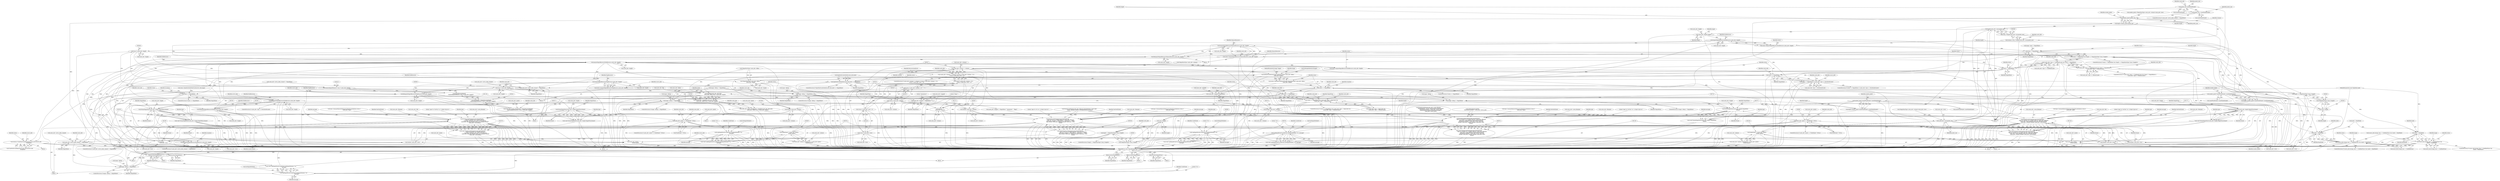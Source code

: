 digraph "0_ImageMagick_4e81ce8b07219c69a9aeccb0f7f7b927ca6db74c_0@API" {
"1000297" [label="(Call,packet_size+=sizeof(IndexPacket))"];
"1000287" [label="(Call,packet_size=sizeof(PixelPacket))"];
"1000303" [label="(Call,number_pixels*packet_size)"];
"1000301" [label="(Call,length=number_pixels*packet_size)"];
"1000310" [label="(Call,length/cache_info->rows/packet_size)"];
"1000308" [label="(Call,(size_t) (length/cache_info->rows/packet_size))"];
"1000306" [label="(Call,columns=(size_t) (length/cache_info->rows/packet_size))"];
"1000319" [label="(Call,cache_info->columns != columns)"];
"1000318" [label="(Call,(cache_info->columns != columns) || ((ssize_t) cache_info->columns < 0) ||\n      ((ssize_t) cache_info->rows < 0))"];
"1000326" [label="(Call,(ssize_t) cache_info->columns)"];
"1000325" [label="(Call,(ssize_t) cache_info->columns < 0)"];
"1000324" [label="(Call,((ssize_t) cache_info->columns < 0) ||\n      ((ssize_t) cache_info->rows < 0))"];
"1000566" [label="(Call,(double) cache_info->columns)"];
"1000550" [label="(Call,FormatLocaleString(message,MaxTextExtent,\n                    \"open %s (%s %s, %.20gx%.20g %s)\",cache_info->filename,\n                    cache_info->mapped != MagickFalse ? \"Anonymous\" : \"Heap\",\n                    type,(double) cache_info->columns,(double) cache_info->rows,\n                    format))"];
"1000548" [label="(Call,(void) FormatLocaleString(message,MaxTextExtent,\n                    \"open %s (%s %s, %.20gx%.20g %s)\",cache_info->filename,\n                    cache_info->mapped != MagickFalse ? \"Anonymous\" : \"Heap\",\n                    type,(double) cache_info->columns,(double) cache_info->rows,\n                    format))"];
"1000579" [label="(Call,LogMagickEvent(CacheEvent,GetMagickModule(),\"%s\",\n                    message))"];
"1000577" [label="(Call,(void) LogMagickEvent(CacheEvent,GetMagickModule(),\"%s\",\n                    message))"];
"1000769" [label="(Call,(double) cache_info->columns)"];
"1000752" [label="(Call,FormatLocaleString(message,MaxTextExtent,\n                    \"open %s (%s[%d], %s, %.20gx%.20g %s)\",cache_info->filename,\n                    cache_info->cache_filename,GetDistributeCacheFile(\n                    (DistributeCacheInfo *) cache_info->server_info),type,\n                    (double) cache_info->columns,(double) cache_info->rows,\n                    format))"];
"1000750" [label="(Call,(void) FormatLocaleString(message,MaxTextExtent,\n                    \"open %s (%s[%d], %s, %.20gx%.20g %s)\",cache_info->filename,\n                    cache_info->cache_filename,GetDistributeCacheFile(\n                    (DistributeCacheInfo *) cache_info->server_info),type,\n                    (double) cache_info->columns,(double) cache_info->rows,\n                    format))"];
"1000782" [label="(Call,LogMagickEvent(CacheEvent,GetMagickModule(),\"%s\",\n                    message))"];
"1000780" [label="(Call,(void) LogMagickEvent(CacheEvent,GetMagickModule(),\"%s\",\n                    message))"];
"1001085" [label="(Call,(double) cache_info->columns)"];
"1001071" [label="(Call,FormatLocaleString(message,MaxTextExtent,\n                    \"open %s (%s[%d], %s, %.20gx%.20g %s)\",\n                    cache_info->filename,cache_info->cache_filename,\n                    cache_info->file,type,(double) cache_info->columns,(double)\n                    cache_info->rows,format))"];
"1001069" [label="(Call,(void) FormatLocaleString(message,MaxTextExtent,\n                    \"open %s (%s[%d], %s, %.20gx%.20g %s)\",\n                    cache_info->filename,cache_info->cache_filename,\n                    cache_info->file,type,(double) cache_info->columns,(double)\n                    cache_info->rows,format))"];
"1001098" [label="(Call,LogMagickEvent(CacheEvent,GetMagickModule(),\"%s\",\n                    message))"];
"1001096" [label="(Call,(void) LogMagickEvent(CacheEvent,GetMagickModule(),\"%s\",\n                    message))"];
"1001171" [label="(Call,(double)\n        cache_info->columns)"];
"1001157" [label="(Call,FormatLocaleString(message,MaxTextExtent,\n        \"open %s (%s[%d], %s, %.20gx%.20g %s)\",cache_info->filename,\n        cache_info->cache_filename,cache_info->file,type,(double)\n        cache_info->columns,(double) cache_info->rows,format))"];
"1001155" [label="(Call,(void) FormatLocaleString(message,MaxTextExtent,\n        \"open %s (%s[%d], %s, %.20gx%.20g %s)\",cache_info->filename,\n        cache_info->cache_filename,cache_info->file,type,(double)\n        cache_info->columns,(double) cache_info->rows,format))"];
"1001184" [label="(Call,LogMagickEvent(CacheEvent,GetMagickModule(),\"%s\",message))"];
"1001182" [label="(Call,(void) LogMagickEvent(CacheEvent,GetMagickModule(),\"%s\",message))"];
"1000345" [label="(Call,cache_info->length=length)"];
"1000380" [label="(Call,AcquireMagickResource(AreaResource,cache_info->length))"];
"1000378" [label="(Call,status=AcquireMagickResource(AreaResource,cache_info->length))"];
"1000396" [label="(Call,status != MagickFalse)"];
"1000395" [label="(Call,(status != MagickFalse) && (length == (MagickSizeType) ((size_t) length)))"];
"1000416" [label="(Call,(cache_info->type == UndefinedCache) && (status != MagickFalse))"];
"1000415" [label="(Call,((cache_info->type == UndefinedCache) && (status != MagickFalse)) ||\n           (cache_info->type == MemoryCache))"];
"1000422" [label="(Call,status != MagickFalse)"];
"1000431" [label="(Call,cache_info->mapped=MagickFalse)"];
"1000558" [label="(Call,cache_info->mapped != MagickFalse)"];
"1000487" [label="(Call,cache_info->active_index_channel != MagickFalse)"];
"1000525" [label="(Call,image->debug != MagickFalse)"];
"1000514" [label="(Call,status&=ClonePixelCacheRepository(cache_info,&source_info,\n                    exception))"];
"1000607" [label="(Call,status == MagickFalse)"];
"1000606" [label="(Call,(status == MagickFalse) || (cache_info->type == DistributedCache))"];
"1000645" [label="(Call,status == MagickFalse)"];
"1000727" [label="(Call,image->debug != MagickFalse)"];
"1000735" [label="(Call,FormatMagickSize(cache_info->length,MagickFalse,\n                    format))"];
"1000733" [label="(Call,(void) FormatMagickSize(cache_info->length,MagickFalse,\n                    format))"];
"1000805" [label="(Return,return(MagickFalse);)"];
"1000829" [label="(Call,OpenPixelCacheOnDisk(cache_info,mode) == MagickFalse)"];
"1000847" [label="(Return,return(MagickFalse);)"];
"1000863" [label="(Call,status == MagickFalse)"];
"1000874" [label="(Return,return(MagickFalse);)"];
"1000923" [label="(Call,status == MagickFalse)"];
"1000922" [label="(Call,(status == MagickFalse) && (cache_info->type != MapCache) &&\n          (cache_info->type != MemoryCache))"];
"1001008" [label="(Call,cache_info->active_index_channel != MagickFalse)"];
"1001046" [label="(Call,image->debug != MagickFalse)"];
"1001132" [label="(Call,image->debug != MagickFalse)"];
"1001140" [label="(Call,FormatMagickSize(cache_info->length,MagickFalse,format))"];
"1001138" [label="(Call,(void) FormatMagickSize(cache_info->length,MagickFalse,format))"];
"1000409" [label="(Call,AcquireMagickResource(MemoryResource,cache_info->length))"];
"1000407" [label="(Call,status=AcquireMagickResource(MemoryResource,cache_info->length))"];
"1000445" [label="(Call,(size_t) cache_info->length)"];
"1000443" [label="(Call,AcquireAlignedMemory(1,(size_t) cache_info->length))"];
"1000442" [label="(Call,MagickAssumeAligned(\n            AcquireAlignedMemory(1,(size_t) cache_info->length)))"];
"1000440" [label="(Call,(PixelPacket *) MagickAssumeAligned(\n            AcquireAlignedMemory(1,(size_t) cache_info->length)))"];
"1000436" [label="(Call,cache_info->pixels=(PixelPacket *) MagickAssumeAligned(\n            AcquireAlignedMemory(1,(size_t) cache_info->length)))"];
"1000451" [label="(Call,cache_info->pixels == (PixelPacket *) NULL)"];
"1000496" [label="(Call,(IndexPacket *) (cache_info->pixels+\n                  number_pixels))"];
"1000492" [label="(Call,cache_info->indexes=(IndexPacket *) (cache_info->pixels+\n                  number_pixels))"];
"1000498" [label="(Call,cache_info->pixels+\n                  number_pixels)"];
"1000533" [label="(Call,FormatMagickSize(cache_info->length,MagickTrue,format))"];
"1000531" [label="(Call,(void) FormatMagickSize(cache_info->length,MagickTrue,format))"];
"1000591" [label="(Return,return(MagickTrue);)"];
"1000593" [label="(Call,RelinquishMagickResource(MemoryResource,cache_info->length))"];
"1000600" [label="(Call,AcquireMagickResource(DiskResource,cache_info->length))"];
"1000598" [label="(Call,status=AcquireMagickResource(DiskResource,cache_info->length))"];
"1000623" [label="(Call,RelinquishMagickResource(DiskResource,cache_info->length))"];
"1000789" [label="(Call,RelinquishMagickResource(DiskResource,cache_info->length))"];
"1000835" [label="(Call,RelinquishMagickResource(DiskResource,cache_info->length))"];
"1000851" [label="(Call,SetPixelCacheExtent(image,(MagickSizeType) cache_info->offset+\n    cache_info->length))"];
"1000849" [label="(Call,status=SetPixelCacheExtent(image,(MagickSizeType) cache_info->offset+\n    cache_info->length))"];
"1000853" [label="(Call,(MagickSizeType) cache_info->offset+\n    cache_info->length)"];
"1000916" [label="(Call,AcquireMagickResource(MapResource,cache_info->length))"];
"1000914" [label="(Call,status=AcquireMagickResource(MapResource,cache_info->length))"];
"1000958" [label="(Call,(size_t) cache_info->length)"];
"1000950" [label="(Call,MapBlob(cache_info->file,mode,\n            cache_info->offset,(size_t) cache_info->length))"];
"1000948" [label="(Call,(PixelPacket *) MapBlob(cache_info->file,mode,\n            cache_info->offset,(size_t) cache_info->length))"];
"1000944" [label="(Call,cache_info->pixels=(PixelPacket *) MapBlob(cache_info->file,mode,\n            cache_info->offset,(size_t) cache_info->length))"];
"1000964" [label="(Call,cache_info->pixels == (PixelPacket *) NULL)"];
"1001017" [label="(Call,(IndexPacket *) (cache_info->pixels+\n                  number_pixels))"];
"1001013" [label="(Call,cache_info->indexes=(IndexPacket *) (cache_info->pixels+\n                  number_pixels))"];
"1001019" [label="(Call,cache_info->pixels+\n                  number_pixels)"];
"1001031" [label="(Call,mode != ReadMode)"];
"1001025" [label="(Call,(source_info.storage_class != UndefinedClass) &&\n                  (mode != ReadMode))"];
"1001117" [label="(Call,mode != ReadMode)"];
"1001111" [label="(Call,(source_info.storage_class != UndefinedClass) && (mode != ReadMode))"];
"1001054" [label="(Call,FormatMagickSize(cache_info->length,MagickTrue,format))"];
"1001052" [label="(Call,(void) FormatMagickSize(cache_info->length,MagickTrue,format))"];
"1001103" [label="(Return,return(MagickTrue);)"];
"1001105" [label="(Call,RelinquishMagickResource(MapResource,cache_info->length))"];
"1000312" [label="(Call,cache_info->rows/packet_size)"];
"1000333" [label="(Call,(ssize_t) cache_info->rows)"];
"1000332" [label="(Call,(ssize_t) cache_info->rows < 0)"];
"1000571" [label="(Call,(double) cache_info->rows)"];
"1000774" [label="(Call,(double) cache_info->rows)"];
"1001090" [label="(Call,(double)\n                    cache_info->rows)"];
"1001176" [label="(Call,(double) cache_info->rows)"];
"1000387" [label="(Call,number_pixels*(sizeof(PixelPacket)+sizeof(IndexPacket)))"];
"1000385" [label="(Call,length=number_pixels*(sizeof(PixelPacket)+sizeof(IndexPacket)))"];
"1000403" [label="(Call,(size_t) length)"];
"1000399" [label="(Call,length == (MagickSizeType) ((size_t) length))"];
"1000401" [label="(Call,(MagickSizeType) ((size_t) length))"];
"1000892" [label="(Call,number_pixels*(sizeof(PixelPacket)+sizeof(IndexPacket)))"];
"1000890" [label="(Call,length=number_pixels*(sizeof(PixelPacket)+sizeof(IndexPacket)))"];
"1000904" [label="(Call,(size_t) length)"];
"1000900" [label="(Call,length != (MagickSizeType) ((size_t) length))"];
"1000902" [label="(Call,(MagickSizeType) ((size_t) length))"];
"1000396" [label="(Call,status != MagickFalse)"];
"1000624" [label="(Identifier,DiskResource)"];
"1001187" [label="(Literal,\"%s\")"];
"1000140" [label="(Call,image->debug != MagickFalse)"];
"1000452" [label="(Call,cache_info->pixels)"];
"1000902" [label="(Call,(MagickSizeType) ((size_t) length))"];
"1001167" [label="(Call,cache_info->file)"];
"1000726" [label="(ControlStructure,if (image->debug != MagickFalse))"];
"1000447" [label="(Call,cache_info->length)"];
"1000756" [label="(Call,cache_info->filename)"];
"1000782" [label="(Call,LogMagickEvent(CacheEvent,GetMagickModule(),\"%s\",\n                    message))"];
"1000591" [label="(Return,return(MagickTrue);)"];
"1000317" [label="(ControlStructure,if ((cache_info->columns != columns) || ((ssize_t) cache_info->columns < 0) ||\n      ((ssize_t) cache_info->rows < 0)))"];
"1000875" [label="(Identifier,MagickFalse)"];
"1001191" [label="(MethodReturn,static MagickBooleanType)"];
"1001033" [label="(Identifier,ReadMode)"];
"1000906" [label="(Identifier,length)"];
"1000513" [label="(Block,)"];
"1001090" [label="(Call,(double)\n                    cache_info->rows)"];
"1000340" [label="(Identifier,ResourceLimitError)"];
"1001141" [label="(Call,cache_info->length)"];
"1000276" [label="(Call,number_pixels=(MagickSizeType) cache_info->columns*cache_info->rows)"];
"1000620" [label="(Identifier,cache_info)"];
"1000345" [label="(Call,cache_info->length=length)"];
"1000605" [label="(ControlStructure,if ((status == MagickFalse) || (cache_info->type == DistributedCache)))"];
"1001111" [label="(Call,(source_info.storage_class != UndefinedClass) && (mode != ReadMode))"];
"1000586" [label="(Identifier,cache_info)"];
"1000610" [label="(Call,cache_info->type == DistributedCache)"];
"1000790" [label="(Identifier,DiskResource)"];
"1000944" [label="(Call,cache_info->pixels=(PixelPacket *) MapBlob(cache_info->file,mode,\n            cache_info->offset,(size_t) cache_info->length))"];
"1000488" [label="(Call,cache_info->active_index_channel)"];
"1000789" [label="(Call,RelinquishMagickResource(DiskResource,cache_info->length))"];
"1000985" [label="(Block,)"];
"1001138" [label="(Call,(void) FormatMagickSize(cache_info->length,MagickFalse,format))"];
"1001047" [label="(Call,image->debug)"];
"1000579" [label="(Call,LogMagickEvent(CacheEvent,GetMagickModule(),\"%s\",\n                    message))"];
"1000424" [label="(Identifier,MagickFalse)"];
"1000514" [label="(Call,status&=ClonePixelCacheRepository(cache_info,&source_info,\n                    exception))"];
"1000951" [label="(Call,cache_info->file)"];
"1000922" [label="(Call,(status == MagickFalse) && (cache_info->type != MapCache) &&\n          (cache_info->type != MemoryCache))"];
"1001009" [label="(Call,cache_info->active_index_channel)"];
"1001007" [label="(ControlStructure,if (cache_info->active_index_channel != MagickFalse))"];
"1000312" [label="(Call,cache_info->rows/packet_size)"];
"1000558" [label="(Call,cache_info->mapped != MagickFalse)"];
"1000783" [label="(Identifier,CacheEvent)"];
"1000219" [label="(Call,FormatLocaleString(cache_info->filename,MaxTextExtent,\"%s[%.20g]\",\n    image->filename,(double) GetImageIndexInList(image)))"];
"1001012" [label="(Identifier,MagickFalse)"];
"1001072" [label="(Identifier,message)"];
"1001060" [label="(Call,type=CommandOptionToMnemonic(MagickCacheOptions,(ssize_t)\n                    cache_info->type))"];
"1001171" [label="(Call,(double)\n        cache_info->columns)"];
"1000460" [label="(Identifier,cache_info)"];
"1000740" [label="(Identifier,format)"];
"1001054" [label="(Call,FormatMagickSize(cache_info->length,MagickTrue,format))"];
"1001106" [label="(Identifier,MapResource)"];
"1000565" [label="(Identifier,type)"];
"1000553" [label="(Literal,\"open %s (%s %s, %.20gx%.20g %s)\")"];
"1000853" [label="(Call,(MagickSizeType) cache_info->offset+\n    cache_info->length)"];
"1000559" [label="(Call,cache_info->mapped)"];
"1001132" [label="(Call,image->debug != MagickFalse)"];
"1001160" [label="(Literal,\"open %s (%s[%d], %s, %.20gx%.20g %s)\")"];
"1000382" [label="(Call,cache_info->length)"];
"1000494" [label="(Identifier,cache_info)"];
"1000580" [label="(Identifier,CacheEvent)"];
"1000287" [label="(Call,packet_size=sizeof(PixelPacket))"];
"1000498" [label="(Call,cache_info->pixels+\n                  number_pixels)"];
"1000407" [label="(Call,status=AcquireMagickResource(MemoryResource,cache_info->length))"];
"1001032" [label="(Identifier,mode)"];
"1000780" [label="(Call,(void) LogMagickEvent(CacheEvent,GetMagickModule(),\"%s\",\n                    message))"];
"1000617" [label="(ControlStructure,if (cache_info->type == DistributedCache))"];
"1000307" [label="(Identifier,columns)"];
"1000892" [label="(Call,number_pixels*(sizeof(PixelPacket)+sizeof(IndexPacket)))"];
"1000338" [label="(Literal,0)"];
"1000529" [label="(Identifier,MagickFalse)"];
"1000841" [label="(Identifier,exception)"];
"1001119" [label="(Identifier,ReadMode)"];
"1000294" [label="(Identifier,cache_info)"];
"1001170" [label="(Identifier,type)"];
"1000874" [label="(Return,return(MagickFalse);)"];
"1000733" [label="(Call,(void) FormatMagickSize(cache_info->length,MagickFalse,\n                    format))"];
"1000755" [label="(Literal,\"open %s (%s[%d], %s, %.20gx%.20g %s)\")"];
"1000401" [label="(Call,(MagickSizeType) ((size_t) length))"];
"1000629" [label="(Identifier,server_info)"];
"1000663" [label="(Identifier,cache_info)"];
"1000523" [label="(Identifier,source_info)"];
"1001144" [label="(Identifier,MagickFalse)"];
"1000753" [label="(Identifier,message)"];
"1000524" [label="(ControlStructure,if (image->debug != MagickFalse))"];
"1000453" [label="(Identifier,cache_info)"];
"1000419" [label="(Identifier,cache_info)"];
"1000915" [label="(Identifier,status)"];
"1000592" [label="(Identifier,MagickTrue)"];
"1000444" [label="(Literal,1)"];
"1000278" [label="(Call,(MagickSizeType) cache_info->columns*cache_info->rows)"];
"1000388" [label="(Identifier,number_pixels)"];
"1000389" [label="(Call,sizeof(PixelPacket)+sizeof(IndexPacket))"];
"1000836" [label="(Identifier,DiskResource)"];
"1000568" [label="(Call,cache_info->columns)"];
"1000742" [label="(Identifier,type)"];
"1001087" [label="(Call,cache_info->columns)"];
"1000854" [label="(Call,(MagickSizeType) cache_info->offset)"];
"1000381" [label="(Identifier,AreaResource)"];
"1000811" [label="(Identifier,source_info)"];
"1000409" [label="(Call,AcquireMagickResource(MemoryResource,cache_info->length))"];
"1000105" [label="(MethodParameterIn,Image *image)"];
"1000687" [label="(Call,FormatLocaleString(cache_info->cache_filename,\n                MaxTextExtent,\"%s:%d\",GetDistributeCacheHostname(\n                (DistributeCacheInfo *) cache_info->server_info),\n                GetDistributeCachePort((DistributeCacheInfo *)\n                cache_info->server_info)))"];
"1001052" [label="(Call,(void) FormatMagickSize(cache_info->length,MagickTrue,format))"];
"1000791" [label="(Call,cache_info->length)"];
"1001176" [label="(Call,(double) cache_info->rows)"];
"1000386" [label="(Identifier,length)"];
"1000865" [label="(Identifier,MagickFalse)"];
"1000422" [label="(Call,status != MagickFalse)"];
"1001014" [label="(Call,cache_info->indexes)"];
"1000411" [label="(Call,cache_info->length)"];
"1000571" [label="(Call,(double) cache_info->rows)"];
"1001188" [label="(Identifier,message)"];
"1000106" [label="(MethodParameterIn,const MapMode mode)"];
"1000378" [label="(Call,status=AcquireMagickResource(AreaResource,cache_info->length))"];
"1000297" [label="(Call,packet_size+=sizeof(IndexPacket))"];
"1000394" [label="(ControlStructure,if ((status != MagickFalse) && (length == (MagickSizeType) ((size_t) length))))"];
"1000646" [label="(Identifier,status)"];
"1000828" [label="(ControlStructure,if (OpenPixelCacheOnDisk(cache_info,mode) == MagickFalse))"];
"1000335" [label="(Call,cache_info->rows)"];
"1000515" [label="(Identifier,status)"];
"1000502" [label="(Identifier,number_pixels)"];
"1000581" [label="(Call,GetMagickModule())"];
"1000848" [label="(Identifier,MagickFalse)"];
"1000863" [label="(Call,status == MagickFalse)"];
"1000955" [label="(Call,cache_info->offset)"];
"1000108" [label="(Block,)"];
"1000916" [label="(Call,AcquireMagickResource(MapResource,cache_info->length))"];
"1000405" [label="(Identifier,length)"];
"1001099" [label="(Identifier,CacheEvent)"];
"1000346" [label="(Call,cache_info->length)"];
"1001158" [label="(Identifier,message)"];
"1000538" [label="(Identifier,format)"];
"1000960" [label="(Call,cache_info->length)"];
"1001190" [label="(Identifier,MagickTrue)"];
"1000469" [label="(Identifier,cache_info)"];
"1000415" [label="(Call,((cache_info->type == UndefinedCache) && (status != MagickFalse)) ||\n           (cache_info->type == MemoryCache))"];
"1001092" [label="(Call,cache_info->rows)"];
"1000298" [label="(Identifier,packet_size)"];
"1000431" [label="(Call,cache_info->mapped=MagickFalse)"];
"1000450" [label="(ControlStructure,if (cache_info->pixels == (PixelPacket *) NULL))"];
"1001024" [label="(ControlStructure,if ((source_info.storage_class != UndefinedClass) &&\n                  (mode != ReadMode)))"];
"1000639" [label="(Call,status=OpenDistributePixelCache(server_info,image))"];
"1000303" [label="(Call,number_pixels*packet_size)"];
"1000430" [label="(Block,)"];
"1000279" [label="(Call,(MagickSizeType) cache_info->columns)"];
"1000771" [label="(Call,cache_info->columns)"];
"1000507" [label="(Identifier,source_info)"];
"1000550" [label="(Call,FormatLocaleString(message,MaxTextExtent,\n                    \"open %s (%s %s, %.20gx%.20g %s)\",cache_info->filename,\n                    cache_info->mapped != MagickFalse ? \"Anonymous\" : \"Heap\",\n                    type,(double) cache_info->columns,(double) cache_info->rows,\n                    format))"];
"1001159" [label="(Identifier,MaxTextExtent)"];
"1000438" [label="(Identifier,cache_info)"];
"1000353" [label="(Identifier,image)"];
"1000537" [label="(Identifier,MagickTrue)"];
"1001069" [label="(Call,(void) FormatLocaleString(message,MaxTextExtent,\n                    \"open %s (%s[%d], %s, %.20gx%.20g %s)\",\n                    cache_info->filename,cache_info->cache_filename,\n                    cache_info->file,type,(double) cache_info->columns,(double)\n                    cache_info->rows,format))"];
"1000395" [label="(Call,(status != MagickFalse) && (length == (MagickSizeType) ((size_t) length)))"];
"1000552" [label="(Identifier,MaxTextExtent)"];
"1000349" [label="(Identifier,length)"];
"1000564" [label="(Literal,\"Heap\")"];
"1000326" [label="(Call,(ssize_t) cache_info->columns)"];
"1001185" [label="(Identifier,CacheEvent)"];
"1001036" [label="(Identifier,status)"];
"1000333" [label="(Call,(ssize_t) cache_info->rows)"];
"1000437" [label="(Call,cache_info->pixels)"];
"1000562" [label="(Identifier,MagickFalse)"];
"1000380" [label="(Call,AcquireMagickResource(AreaResource,cache_info->length))"];
"1001136" [label="(Identifier,MagickFalse)"];
"1000852" [label="(Identifier,image)"];
"1000965" [label="(Call,cache_info->pixels)"];
"1001059" [label="(Identifier,format)"];
"1000321" [label="(Identifier,cache_info)"];
"1001048" [label="(Identifier,image)"];
"1000319" [label="(Call,cache_info->columns != columns)"];
"1001161" [label="(Call,cache_info->filename)"];
"1000946" [label="(Identifier,cache_info)"];
"1001058" [label="(Identifier,MagickTrue)"];
"1001157" [label="(Call,FormatLocaleString(message,MaxTextExtent,\n        \"open %s (%s[%d], %s, %.20gx%.20g %s)\",cache_info->filename,\n        cache_info->cache_filename,cache_info->file,type,(double)\n        cache_info->columns,(double) cache_info->rows,format))"];
"1000864" [label="(Identifier,status)"];
"1001055" [label="(Call,cache_info->length)"];
"1000788" [label="(Identifier,MagickTrue)"];
"1000814" [label="(Call,mode != ReadMode)"];
"1000540" [label="(Identifier,type)"];
"1001020" [label="(Call,cache_info->pixels)"];
"1001013" [label="(Call,cache_info->indexes=(IndexPacket *) (cache_info->pixels+\n                  number_pixels))"];
"1000288" [label="(Identifier,packet_size)"];
"1000890" [label="(Call,length=number_pixels*(sizeof(PixelPacket)+sizeof(IndexPacket)))"];
"1000599" [label="(Identifier,status)"];
"1000435" [label="(Identifier,MagickFalse)"];
"1000926" [label="(Call,(cache_info->type != MapCache) &&\n          (cache_info->type != MemoryCache))"];
"1001181" [label="(Identifier,format)"];
"1000939" [label="(Identifier,cache_info)"];
"1000914" [label="(Call,status=AcquireMagickResource(MapResource,cache_info->length))"];
"1001045" [label="(ControlStructure,if (image->debug != MagickFalse))"];
"1000607" [label="(Call,status == MagickFalse)"];
"1001164" [label="(Call,cache_info->cache_filename)"];
"1001073" [label="(Identifier,MaxTextExtent)"];
"1000786" [label="(Identifier,message)"];
"1000785" [label="(Literal,\"%s\")"];
"1001146" [label="(Call,type=CommandOptionToMnemonic(MagickCacheOptions,(ssize_t)\n        cache_info->type))"];
"1000850" [label="(Identifier,status)"];
"1001017" [label="(Call,(IndexPacket *) (cache_info->pixels+\n                  number_pixels))"];
"1000486" [label="(ControlStructure,if (cache_info->active_index_channel != MagickFalse))"];
"1001085" [label="(Call,(double) cache_info->columns)"];
"1000808" [label="(Call,(source_info.storage_class != UndefinedClass) && (mode != ReadMode))"];
"1000302" [label="(Identifier,length)"];
"1000455" [label="(Call,(PixelPacket *) NULL)"];
"1001117" [label="(Call,mode != ReadMode)"];
"1000833" [label="(Identifier,MagickFalse)"];
"1000963" [label="(ControlStructure,if (cache_info->pixels == (PixelPacket *) NULL))"];
"1000385" [label="(Call,length=number_pixels*(sizeof(PixelPacket)+sizeof(IndexPacket)))"];
"1000762" [label="(Call,GetDistributeCacheFile(\n                    (DistributeCacheInfo *) cache_info->server_info))"];
"1000918" [label="(Call,cache_info->length)"];
"1000400" [label="(Identifier,length)"];
"1001114" [label="(Identifier,source_info)"];
"1000893" [label="(Identifier,number_pixels)"];
"1000929" [label="(Identifier,cache_info)"];
"1000320" [label="(Call,cache_info->columns)"];
"1001122" [label="(Identifier,status)"];
"1000750" [label="(Call,(void) FormatLocaleString(message,MaxTextExtent,\n                    \"open %s (%s[%d], %s, %.20gx%.20g %s)\",cache_info->filename,\n                    cache_info->cache_filename,GetDistributeCacheFile(\n                    (DistributeCacheInfo *) cache_info->server_info),type,\n                    (double) cache_info->columns,(double) cache_info->rows,\n                    format))"];
"1000516" [label="(Call,ClonePixelCacheRepository(cache_info,&source_info,\n                    exception))"];
"1000948" [label="(Call,(PixelPacket *) MapBlob(cache_info->file,mode,\n            cache_info->offset,(size_t) cache_info->length))"];
"1000417" [label="(Call,cache_info->type == UndefinedCache)"];
"1001074" [label="(Literal,\"open %s (%s[%d], %s, %.20gx%.20g %s)\")"];
"1001015" [label="(Identifier,cache_info)"];
"1000891" [label="(Identifier,length)"];
"1001103" [label="(Return,return(MagickTrue);)"];
"1000774" [label="(Call,(double) cache_info->rows)"];
"1000913" [label="(Block,)"];
"1000899" [label="(ControlStructure,if (length != (MagickSizeType) ((size_t) length)))"];
"1001008" [label="(Call,cache_info->active_index_channel != MagickFalse)"];
"1000608" [label="(Identifier,status)"];
"1000557" [label="(Call,cache_info->mapped != MagickFalse ? \"Anonymous\" : \"Heap\")"];
"1001084" [label="(Identifier,type)"];
"1000739" [label="(Identifier,MagickFalse)"];
"1000593" [label="(Call,RelinquishMagickResource(MemoryResource,cache_info->length))"];
"1000735" [label="(Call,FormatMagickSize(cache_info->length,MagickFalse,\n                    format))"];
"1000921" [label="(ControlStructure,if ((status == MagickFalse) && (cache_info->type != MapCache) &&\n          (cache_info->type != MemoryCache)))"];
"1000925" [label="(Identifier,MagickFalse)"];
"1000563" [label="(Literal,\"Anonymous\")"];
"1001182" [label="(Call,(void) LogMagickEvent(CacheEvent,GetMagickModule(),\"%s\",message))"];
"1000554" [label="(Call,cache_info->filename)"];
"1000323" [label="(Identifier,columns)"];
"1000443" [label="(Call,AcquireAlignedMemory(1,(size_t) cache_info->length))"];
"1000539" [label="(Call,type=CommandOptionToMnemonic(MagickCacheOptions,(ssize_t)\n                    cache_info->type))"];
"1000387" [label="(Call,number_pixels*(sizeof(PixelPacket)+sizeof(IndexPacket)))"];
"1000954" [label="(Identifier,mode)"];
"1000966" [label="(Identifier,cache_info)"];
"1000598" [label="(Call,status=AcquireMagickResource(DiskResource,cache_info->length))"];
"1000308" [label="(Call,(size_t) (length/cache_info->rows/packet_size))"];
"1001105" [label="(Call,RelinquishMagickResource(MapResource,cache_info->length))"];
"1000835" [label="(Call,RelinquishMagickResource(DiskResource,cache_info->length))"];
"1000741" [label="(Call,type=CommandOptionToMnemonic(MagickCacheOptions,(ssize_t)\n                    cache_info->type))"];
"1000347" [label="(Identifier,cache_info)"];
"1000397" [label="(Identifier,status)"];
"1000493" [label="(Call,cache_info->indexes)"];
"1000310" [label="(Call,length/cache_info->rows/packet_size)"];
"1000645" [label="(Call,status == MagickFalse)"];
"1000601" [label="(Identifier,DiskResource)"];
"1000530" [label="(Block,)"];
"1000425" [label="(Call,cache_info->type == MemoryCache)"];
"1000433" [label="(Identifier,cache_info)"];
"1000968" [label="(Call,(PixelPacket *) NULL)"];
"1000878" [label="(Identifier,cache_info)"];
"1000964" [label="(Call,cache_info->pixels == (PixelPacket *) NULL)"];
"1001101" [label="(Literal,\"%s\")"];
"1000974" [label="(Identifier,cache_info)"];
"1000859" [label="(Call,cache_info->length)"];
"1001046" [label="(Call,image->debug != MagickFalse)"];
"1001145" [label="(Identifier,format)"];
"1000548" [label="(Call,(void) FormatLocaleString(message,MaxTextExtent,\n                    \"open %s (%s %s, %.20gx%.20g %s)\",cache_info->filename,\n                    cache_info->mapped != MagickFalse ? \"Anonymous\" : \"Heap\",\n                    type,(double) cache_info->columns,(double) cache_info->rows,\n                    format))"];
"1000451" [label="(Call,cache_info->pixels == (PixelPacket *) NULL)"];
"1000291" [label="(ControlStructure,if (cache_info->active_index_channel != MagickFalse))"];
"1001100" [label="(Call,GetMagickModule())"];
"1000776" [label="(Call,cache_info->rows)"];
"1000851" [label="(Call,SetPixelCacheExtent(image,(MagickSizeType) cache_info->offset+\n    cache_info->length))"];
"1000894" [label="(Call,sizeof(PixelPacket)+sizeof(IndexPacket))"];
"1000526" [label="(Call,image->debug)"];
"1001098" [label="(Call,LogMagickEvent(CacheEvent,GetMagickModule(),\"%s\",\n                    message))"];
"1000534" [label="(Call,cache_info->length)"];
"1000923" [label="(Call,status == MagickFalse)"];
"1001133" [label="(Call,image->debug)"];
"1001140" [label="(Call,FormatMagickSize(cache_info->length,MagickFalse,format))"];
"1000436" [label="(Call,cache_info->pixels=(PixelPacket *) MagickAssumeAligned(\n            AcquireAlignedMemory(1,(size_t) cache_info->length)))"];
"1000440" [label="(Call,(PixelPacket *) MagickAssumeAligned(\n            AcquireAlignedMemory(1,(size_t) cache_info->length)))"];
"1000406" [label="(Block,)"];
"1000606" [label="(Call,(status == MagickFalse) || (cache_info->type == DistributedCache))"];
"1001075" [label="(Call,cache_info->filename)"];
"1000806" [label="(Identifier,MagickFalse)"];
"1000423" [label="(Identifier,status)"];
"1000292" [label="(Call,cache_info->active_index_channel != MagickFalse)"];
"1000398" [label="(Identifier,MagickFalse)"];
"1000917" [label="(Identifier,MapResource)"];
"1001031" [label="(Call,mode != ReadMode)"];
"1000862" [label="(ControlStructure,if (status == MagickFalse))"];
"1000306" [label="(Call,columns=(size_t) (length/cache_info->rows/packet_size))"];
"1000732" [label="(Block,)"];
"1000924" [label="(Identifier,status)"];
"1000410" [label="(Identifier,MemoryResource)"];
"1000830" [label="(Call,OpenPixelCacheOnDisk(cache_info,mode))"];
"1000625" [label="(Call,cache_info->length)"];
"1001107" [label="(Call,cache_info->length)"];
"1001050" [label="(Identifier,MagickFalse)"];
"1000379" [label="(Identifier,status)"];
"1000900" [label="(Call,length != (MagickSizeType) ((size_t) length))"];
"1000566" [label="(Call,(double) cache_info->columns)"];
"1001028" [label="(Identifier,source_info)"];
"1000909" [label="(Identifier,cache_info)"];
"1001112" [label="(Call,source_info.storage_class != UndefinedClass)"];
"1000754" [label="(Identifier,MaxTextExtent)"];
"1000759" [label="(Call,cache_info->cache_filename)"];
"1000351" [label="(Call,image->ping != MagickFalse)"];
"1001134" [label="(Identifier,image)"];
"1001147" [label="(Identifier,type)"];
"1000331" [label="(Literal,0)"];
"1001026" [label="(Call,source_info.storage_class != UndefinedClass)"];
"1000644" [label="(ControlStructure,if (status == MagickFalse))"];
"1000427" [label="(Identifier,cache_info)"];
"1000318" [label="(Call,(cache_info->columns != columns) || ((ssize_t) cache_info->columns < 0) ||\n      ((ssize_t) cache_info->rows < 0))"];
"1000328" [label="(Call,cache_info->columns)"];
"1001025" [label="(Call,(source_info.storage_class != UndefinedClass) &&\n                  (mode != ReadMode))"];
"1000943" [label="(Block,)"];
"1000576" [label="(Identifier,format)"];
"1000551" [label="(Identifier,message)"];
"1001137" [label="(Block,)"];
"1000615" [label="(Block,)"];
"1001081" [label="(Call,cache_info->file)"];
"1001051" [label="(Block,)"];
"1001118" [label="(Identifier,mode)"];
"1000868" [label="(Identifier,exception)"];
"1000805" [label="(Return,return(MagickFalse);)"];
"1000602" [label="(Call,cache_info->length)"];
"1000445" [label="(Call,(size_t) cache_info->length)"];
"1000779" [label="(Identifier,format)"];
"1000408" [label="(Identifier,status)"];
"1000325" [label="(Call,(ssize_t) cache_info->columns < 0)"];
"1001071" [label="(Call,FormatLocaleString(message,MaxTextExtent,\n                    \"open %s (%s[%d], %s, %.20gx%.20g %s)\",\n                    cache_info->filename,cache_info->cache_filename,\n                    cache_info->file,type,(double) cache_info->columns,(double)\n                    cache_info->rows,format))"];
"1000491" [label="(Identifier,MagickFalse)"];
"1000650" [label="(Identifier,exception)"];
"1000945" [label="(Call,cache_info->pixels)"];
"1000442" [label="(Call,MagickAssumeAligned(\n            AcquireAlignedMemory(1,(size_t) cache_info->length)))"];
"1001078" [label="(Call,cache_info->cache_filename)"];
"1001102" [label="(Identifier,message)"];
"1000305" [label="(Identifier,packet_size)"];
"1000768" [label="(Identifier,type)"];
"1000324" [label="(Call,((ssize_t) cache_info->columns < 0) ||\n      ((ssize_t) cache_info->rows < 0))"];
"1000582" [label="(Literal,\"%s\")"];
"1001061" [label="(Identifier,type)"];
"1000727" [label="(Call,image->debug != MagickFalse)"];
"1000612" [label="(Identifier,cache_info)"];
"1000432" [label="(Call,cache_info->mapped)"];
"1000499" [label="(Call,cache_info->pixels)"];
"1000416" [label="(Call,(cache_info->type == UndefinedCache) && (status != MagickFalse))"];
"1000600" [label="(Call,AcquireMagickResource(DiskResource,cache_info->length))"];
"1000834" [label="(Block,)"];
"1000904" [label="(Call,(size_t) length)"];
"1000583" [label="(Identifier,message)"];
"1001155" [label="(Call,(void) FormatLocaleString(message,MaxTextExtent,\n        \"open %s (%s[%d], %s, %.20gx%.20g %s)\",cache_info->filename,\n        cache_info->cache_filename,cache_info->file,type,(double)\n        cache_info->columns,(double) cache_info->rows,format))"];
"1001173" [label="(Call,cache_info->columns)"];
"1001110" [label="(ControlStructure,if ((source_info.storage_class != UndefinedClass) && (mode != ReadMode)))"];
"1000829" [label="(Call,OpenPixelCacheOnDisk(cache_info,mode) == MagickFalse)"];
"1000466" [label="(Block,)"];
"1000311" [label="(Identifier,length)"];
"1000837" [label="(Call,cache_info->length)"];
"1000577" [label="(Call,(void) LogMagickEvent(CacheEvent,GetMagickModule(),\"%s\",\n                    message))"];
"1000496" [label="(Call,(IndexPacket *) (cache_info->pixels+\n                  number_pixels))"];
"1000731" [label="(Identifier,MagickFalse)"];
"1000492" [label="(Call,cache_info->indexes=(IndexPacket *) (cache_info->pixels+\n                  number_pixels))"];
"1001186" [label="(Call,GetMagickModule())"];
"1000414" [label="(ControlStructure,if (((cache_info->type == UndefinedCache) && (status != MagickFalse)) ||\n           (cache_info->type == MemoryCache)))"];
"1001096" [label="(Call,(void) LogMagickEvent(CacheEvent,GetMagickModule(),\"%s\",\n                    message))"];
"1000304" [label="(Identifier,number_pixels)"];
"1000849" [label="(Call,status=SetPixelCacheExtent(image,(MagickSizeType) cache_info->offset+\n    cache_info->length))"];
"1000289" [label="(Call,sizeof(PixelPacket))"];
"1000487" [label="(Call,cache_info->active_index_channel != MagickFalse)"];
"1000623" [label="(Call,RelinquishMagickResource(DiskResource,cache_info->length))"];
"1000403" [label="(Call,(size_t) length)"];
"1000866" [label="(Block,)"];
"1000299" [label="(Call,sizeof(IndexPacket))"];
"1000950" [label="(Call,MapBlob(cache_info->file,mode,\n            cache_info->offset,(size_t) cache_info->length))"];
"1000594" [label="(Identifier,MemoryResource)"];
"1000533" [label="(Call,FormatMagickSize(cache_info->length,MagickTrue,format))"];
"1000399" [label="(Call,length == (MagickSizeType) ((size_t) length))"];
"1000595" [label="(Call,cache_info->length)"];
"1000531" [label="(Call,(void) FormatMagickSize(cache_info->length,MagickTrue,format))"];
"1000609" [label="(Identifier,MagickFalse)"];
"1001131" [label="(ControlStructure,if (image->debug != MagickFalse))"];
"1001178" [label="(Call,cache_info->rows)"];
"1001095" [label="(Identifier,format)"];
"1000736" [label="(Call,cache_info->length)"];
"1000316" [label="(Identifier,packet_size)"];
"1000752" [label="(Call,FormatLocaleString(message,MaxTextExtent,\n                    \"open %s (%s[%d], %s, %.20gx%.20g %s)\",cache_info->filename,\n                    cache_info->cache_filename,GetDistributeCacheFile(\n                    (DistributeCacheInfo *) cache_info->server_info),type,\n                    (double) cache_info->columns,(double) cache_info->rows,\n                    format))"];
"1000769" [label="(Call,(double) cache_info->columns)"];
"1000784" [label="(Call,GetMagickModule())"];
"1000332" [label="(Call,(ssize_t) cache_info->rows < 0)"];
"1000847" [label="(Return,return(MagickFalse);)"];
"1001023" [label="(Identifier,number_pixels)"];
"1000301" [label="(Call,length=number_pixels*packet_size)"];
"1001104" [label="(Identifier,MagickTrue)"];
"1000958" [label="(Call,(size_t) cache_info->length)"];
"1000525" [label="(Call,image->debug != MagickFalse)"];
"1000647" [label="(Identifier,MagickFalse)"];
"1000901" [label="(Identifier,length)"];
"1000230" [label="(Call,GetImageIndexInList(image))"];
"1000313" [label="(Call,cache_info->rows)"];
"1000728" [label="(Call,image->debug)"];
"1000573" [label="(Call,cache_info->rows)"];
"1001019" [label="(Call,cache_info->pixels+\n                  number_pixels)"];
"1001184" [label="(Call,LogMagickEvent(CacheEvent,GetMagickModule(),\"%s\",message))"];
"1000297" -> "1000291"  [label="AST: "];
"1000297" -> "1000299"  [label="CFG: "];
"1000298" -> "1000297"  [label="AST: "];
"1000299" -> "1000297"  [label="AST: "];
"1000302" -> "1000297"  [label="CFG: "];
"1000287" -> "1000297"  [label="DDG: "];
"1000297" -> "1000303"  [label="DDG: "];
"1000287" -> "1000108"  [label="AST: "];
"1000287" -> "1000289"  [label="CFG: "];
"1000288" -> "1000287"  [label="AST: "];
"1000289" -> "1000287"  [label="AST: "];
"1000294" -> "1000287"  [label="CFG: "];
"1000287" -> "1000303"  [label="DDG: "];
"1000303" -> "1000301"  [label="AST: "];
"1000303" -> "1000305"  [label="CFG: "];
"1000304" -> "1000303"  [label="AST: "];
"1000305" -> "1000303"  [label="AST: "];
"1000301" -> "1000303"  [label="CFG: "];
"1000303" -> "1001191"  [label="DDG: "];
"1000303" -> "1000301"  [label="DDG: "];
"1000303" -> "1000301"  [label="DDG: "];
"1000276" -> "1000303"  [label="DDG: "];
"1000303" -> "1000312"  [label="DDG: "];
"1000303" -> "1000387"  [label="DDG: "];
"1000301" -> "1000108"  [label="AST: "];
"1000302" -> "1000301"  [label="AST: "];
"1000307" -> "1000301"  [label="CFG: "];
"1000301" -> "1001191"  [label="DDG: "];
"1000301" -> "1000310"  [label="DDG: "];
"1000310" -> "1000308"  [label="AST: "];
"1000310" -> "1000312"  [label="CFG: "];
"1000311" -> "1000310"  [label="AST: "];
"1000312" -> "1000310"  [label="AST: "];
"1000308" -> "1000310"  [label="CFG: "];
"1000310" -> "1001191"  [label="DDG: "];
"1000310" -> "1000308"  [label="DDG: "];
"1000310" -> "1000308"  [label="DDG: "];
"1000312" -> "1000310"  [label="DDG: "];
"1000312" -> "1000310"  [label="DDG: "];
"1000310" -> "1000345"  [label="DDG: "];
"1000308" -> "1000306"  [label="AST: "];
"1000309" -> "1000308"  [label="AST: "];
"1000306" -> "1000308"  [label="CFG: "];
"1000308" -> "1001191"  [label="DDG: "];
"1000308" -> "1000306"  [label="DDG: "];
"1000306" -> "1000108"  [label="AST: "];
"1000307" -> "1000306"  [label="AST: "];
"1000321" -> "1000306"  [label="CFG: "];
"1000306" -> "1001191"  [label="DDG: "];
"1000306" -> "1000319"  [label="DDG: "];
"1000319" -> "1000318"  [label="AST: "];
"1000319" -> "1000323"  [label="CFG: "];
"1000320" -> "1000319"  [label="AST: "];
"1000323" -> "1000319"  [label="AST: "];
"1000327" -> "1000319"  [label="CFG: "];
"1000318" -> "1000319"  [label="CFG: "];
"1000319" -> "1001191"  [label="DDG: "];
"1000319" -> "1001191"  [label="DDG: "];
"1000319" -> "1000318"  [label="DDG: "];
"1000319" -> "1000318"  [label="DDG: "];
"1000279" -> "1000319"  [label="DDG: "];
"1000319" -> "1000326"  [label="DDG: "];
"1000319" -> "1000566"  [label="DDG: "];
"1000319" -> "1000769"  [label="DDG: "];
"1000319" -> "1001085"  [label="DDG: "];
"1000319" -> "1001171"  [label="DDG: "];
"1000318" -> "1000317"  [label="AST: "];
"1000318" -> "1000324"  [label="CFG: "];
"1000324" -> "1000318"  [label="AST: "];
"1000340" -> "1000318"  [label="CFG: "];
"1000347" -> "1000318"  [label="CFG: "];
"1000318" -> "1001191"  [label="DDG: "];
"1000318" -> "1001191"  [label="DDG: "];
"1000318" -> "1001191"  [label="DDG: "];
"1000324" -> "1000318"  [label="DDG: "];
"1000324" -> "1000318"  [label="DDG: "];
"1000326" -> "1000325"  [label="AST: "];
"1000326" -> "1000328"  [label="CFG: "];
"1000327" -> "1000326"  [label="AST: "];
"1000328" -> "1000326"  [label="AST: "];
"1000331" -> "1000326"  [label="CFG: "];
"1000326" -> "1001191"  [label="DDG: "];
"1000326" -> "1000325"  [label="DDG: "];
"1000326" -> "1000566"  [label="DDG: "];
"1000326" -> "1000769"  [label="DDG: "];
"1000326" -> "1001085"  [label="DDG: "];
"1000326" -> "1001171"  [label="DDG: "];
"1000325" -> "1000324"  [label="AST: "];
"1000325" -> "1000331"  [label="CFG: "];
"1000331" -> "1000325"  [label="AST: "];
"1000334" -> "1000325"  [label="CFG: "];
"1000324" -> "1000325"  [label="CFG: "];
"1000325" -> "1001191"  [label="DDG: "];
"1000325" -> "1000324"  [label="DDG: "];
"1000325" -> "1000324"  [label="DDG: "];
"1000324" -> "1000332"  [label="CFG: "];
"1000332" -> "1000324"  [label="AST: "];
"1000324" -> "1001191"  [label="DDG: "];
"1000324" -> "1001191"  [label="DDG: "];
"1000332" -> "1000324"  [label="DDG: "];
"1000332" -> "1000324"  [label="DDG: "];
"1000566" -> "1000550"  [label="AST: "];
"1000566" -> "1000568"  [label="CFG: "];
"1000567" -> "1000566"  [label="AST: "];
"1000568" -> "1000566"  [label="AST: "];
"1000572" -> "1000566"  [label="CFG: "];
"1000566" -> "1001191"  [label="DDG: "];
"1000566" -> "1000550"  [label="DDG: "];
"1000550" -> "1000548"  [label="AST: "];
"1000550" -> "1000576"  [label="CFG: "];
"1000551" -> "1000550"  [label="AST: "];
"1000552" -> "1000550"  [label="AST: "];
"1000553" -> "1000550"  [label="AST: "];
"1000554" -> "1000550"  [label="AST: "];
"1000557" -> "1000550"  [label="AST: "];
"1000565" -> "1000550"  [label="AST: "];
"1000571" -> "1000550"  [label="AST: "];
"1000576" -> "1000550"  [label="AST: "];
"1000548" -> "1000550"  [label="CFG: "];
"1000550" -> "1001191"  [label="DDG: "];
"1000550" -> "1001191"  [label="DDG: "];
"1000550" -> "1001191"  [label="DDG: "];
"1000550" -> "1001191"  [label="DDG: "];
"1000550" -> "1001191"  [label="DDG: "];
"1000550" -> "1001191"  [label="DDG: "];
"1000550" -> "1001191"  [label="DDG: "];
"1000550" -> "1000548"  [label="DDG: "];
"1000550" -> "1000548"  [label="DDG: "];
"1000550" -> "1000548"  [label="DDG: "];
"1000550" -> "1000548"  [label="DDG: "];
"1000550" -> "1000548"  [label="DDG: "];
"1000550" -> "1000548"  [label="DDG: "];
"1000550" -> "1000548"  [label="DDG: "];
"1000550" -> "1000548"  [label="DDG: "];
"1000550" -> "1000548"  [label="DDG: "];
"1000219" -> "1000550"  [label="DDG: "];
"1000219" -> "1000550"  [label="DDG: "];
"1000539" -> "1000550"  [label="DDG: "];
"1000571" -> "1000550"  [label="DDG: "];
"1000533" -> "1000550"  [label="DDG: "];
"1000550" -> "1000579"  [label="DDG: "];
"1000548" -> "1000530"  [label="AST: "];
"1000549" -> "1000548"  [label="AST: "];
"1000578" -> "1000548"  [label="CFG: "];
"1000548" -> "1001191"  [label="DDG: "];
"1000548" -> "1001191"  [label="DDG: "];
"1000579" -> "1000577"  [label="AST: "];
"1000579" -> "1000583"  [label="CFG: "];
"1000580" -> "1000579"  [label="AST: "];
"1000581" -> "1000579"  [label="AST: "];
"1000582" -> "1000579"  [label="AST: "];
"1000583" -> "1000579"  [label="AST: "];
"1000577" -> "1000579"  [label="CFG: "];
"1000579" -> "1001191"  [label="DDG: "];
"1000579" -> "1001191"  [label="DDG: "];
"1000579" -> "1001191"  [label="DDG: "];
"1000579" -> "1000577"  [label="DDG: "];
"1000579" -> "1000577"  [label="DDG: "];
"1000579" -> "1000577"  [label="DDG: "];
"1000579" -> "1000577"  [label="DDG: "];
"1000577" -> "1000530"  [label="AST: "];
"1000578" -> "1000577"  [label="AST: "];
"1000586" -> "1000577"  [label="CFG: "];
"1000577" -> "1001191"  [label="DDG: "];
"1000577" -> "1001191"  [label="DDG: "];
"1000769" -> "1000752"  [label="AST: "];
"1000769" -> "1000771"  [label="CFG: "];
"1000770" -> "1000769"  [label="AST: "];
"1000771" -> "1000769"  [label="AST: "];
"1000775" -> "1000769"  [label="CFG: "];
"1000769" -> "1001191"  [label="DDG: "];
"1000769" -> "1000752"  [label="DDG: "];
"1000752" -> "1000750"  [label="AST: "];
"1000752" -> "1000779"  [label="CFG: "];
"1000753" -> "1000752"  [label="AST: "];
"1000754" -> "1000752"  [label="AST: "];
"1000755" -> "1000752"  [label="AST: "];
"1000756" -> "1000752"  [label="AST: "];
"1000759" -> "1000752"  [label="AST: "];
"1000762" -> "1000752"  [label="AST: "];
"1000768" -> "1000752"  [label="AST: "];
"1000774" -> "1000752"  [label="AST: "];
"1000779" -> "1000752"  [label="AST: "];
"1000750" -> "1000752"  [label="CFG: "];
"1000752" -> "1001191"  [label="DDG: "];
"1000752" -> "1001191"  [label="DDG: "];
"1000752" -> "1001191"  [label="DDG: "];
"1000752" -> "1001191"  [label="DDG: "];
"1000752" -> "1001191"  [label="DDG: "];
"1000752" -> "1001191"  [label="DDG: "];
"1000752" -> "1001191"  [label="DDG: "];
"1000752" -> "1001191"  [label="DDG: "];
"1000752" -> "1000750"  [label="DDG: "];
"1000752" -> "1000750"  [label="DDG: "];
"1000752" -> "1000750"  [label="DDG: "];
"1000752" -> "1000750"  [label="DDG: "];
"1000752" -> "1000750"  [label="DDG: "];
"1000752" -> "1000750"  [label="DDG: "];
"1000752" -> "1000750"  [label="DDG: "];
"1000752" -> "1000750"  [label="DDG: "];
"1000752" -> "1000750"  [label="DDG: "];
"1000752" -> "1000750"  [label="DDG: "];
"1000687" -> "1000752"  [label="DDG: "];
"1000687" -> "1000752"  [label="DDG: "];
"1000219" -> "1000752"  [label="DDG: "];
"1000762" -> "1000752"  [label="DDG: "];
"1000741" -> "1000752"  [label="DDG: "];
"1000774" -> "1000752"  [label="DDG: "];
"1000735" -> "1000752"  [label="DDG: "];
"1000752" -> "1000782"  [label="DDG: "];
"1000750" -> "1000732"  [label="AST: "];
"1000751" -> "1000750"  [label="AST: "];
"1000781" -> "1000750"  [label="CFG: "];
"1000750" -> "1001191"  [label="DDG: "];
"1000750" -> "1001191"  [label="DDG: "];
"1000782" -> "1000780"  [label="AST: "];
"1000782" -> "1000786"  [label="CFG: "];
"1000783" -> "1000782"  [label="AST: "];
"1000784" -> "1000782"  [label="AST: "];
"1000785" -> "1000782"  [label="AST: "];
"1000786" -> "1000782"  [label="AST: "];
"1000780" -> "1000782"  [label="CFG: "];
"1000782" -> "1001191"  [label="DDG: "];
"1000782" -> "1001191"  [label="DDG: "];
"1000782" -> "1001191"  [label="DDG: "];
"1000782" -> "1000780"  [label="DDG: "];
"1000782" -> "1000780"  [label="DDG: "];
"1000782" -> "1000780"  [label="DDG: "];
"1000782" -> "1000780"  [label="DDG: "];
"1000780" -> "1000732"  [label="AST: "];
"1000781" -> "1000780"  [label="AST: "];
"1000788" -> "1000780"  [label="CFG: "];
"1000780" -> "1001191"  [label="DDG: "];
"1000780" -> "1001191"  [label="DDG: "];
"1001085" -> "1001071"  [label="AST: "];
"1001085" -> "1001087"  [label="CFG: "];
"1001086" -> "1001085"  [label="AST: "];
"1001087" -> "1001085"  [label="AST: "];
"1001091" -> "1001085"  [label="CFG: "];
"1001085" -> "1001191"  [label="DDG: "];
"1001085" -> "1001071"  [label="DDG: "];
"1001071" -> "1001069"  [label="AST: "];
"1001071" -> "1001095"  [label="CFG: "];
"1001072" -> "1001071"  [label="AST: "];
"1001073" -> "1001071"  [label="AST: "];
"1001074" -> "1001071"  [label="AST: "];
"1001075" -> "1001071"  [label="AST: "];
"1001078" -> "1001071"  [label="AST: "];
"1001081" -> "1001071"  [label="AST: "];
"1001084" -> "1001071"  [label="AST: "];
"1001090" -> "1001071"  [label="AST: "];
"1001095" -> "1001071"  [label="AST: "];
"1001069" -> "1001071"  [label="CFG: "];
"1001071" -> "1001191"  [label="DDG: "];
"1001071" -> "1001191"  [label="DDG: "];
"1001071" -> "1001191"  [label="DDG: "];
"1001071" -> "1001191"  [label="DDG: "];
"1001071" -> "1001191"  [label="DDG: "];
"1001071" -> "1001191"  [label="DDG: "];
"1001071" -> "1001191"  [label="DDG: "];
"1001071" -> "1001191"  [label="DDG: "];
"1001071" -> "1001069"  [label="DDG: "];
"1001071" -> "1001069"  [label="DDG: "];
"1001071" -> "1001069"  [label="DDG: "];
"1001071" -> "1001069"  [label="DDG: "];
"1001071" -> "1001069"  [label="DDG: "];
"1001071" -> "1001069"  [label="DDG: "];
"1001071" -> "1001069"  [label="DDG: "];
"1001071" -> "1001069"  [label="DDG: "];
"1001071" -> "1001069"  [label="DDG: "];
"1001071" -> "1001069"  [label="DDG: "];
"1000219" -> "1001071"  [label="DDG: "];
"1000219" -> "1001071"  [label="DDG: "];
"1000950" -> "1001071"  [label="DDG: "];
"1001060" -> "1001071"  [label="DDG: "];
"1001090" -> "1001071"  [label="DDG: "];
"1001054" -> "1001071"  [label="DDG: "];
"1001071" -> "1001098"  [label="DDG: "];
"1001069" -> "1001051"  [label="AST: "];
"1001070" -> "1001069"  [label="AST: "];
"1001097" -> "1001069"  [label="CFG: "];
"1001069" -> "1001191"  [label="DDG: "];
"1001069" -> "1001191"  [label="DDG: "];
"1001098" -> "1001096"  [label="AST: "];
"1001098" -> "1001102"  [label="CFG: "];
"1001099" -> "1001098"  [label="AST: "];
"1001100" -> "1001098"  [label="AST: "];
"1001101" -> "1001098"  [label="AST: "];
"1001102" -> "1001098"  [label="AST: "];
"1001096" -> "1001098"  [label="CFG: "];
"1001098" -> "1001191"  [label="DDG: "];
"1001098" -> "1001191"  [label="DDG: "];
"1001098" -> "1001191"  [label="DDG: "];
"1001098" -> "1001096"  [label="DDG: "];
"1001098" -> "1001096"  [label="DDG: "];
"1001098" -> "1001096"  [label="DDG: "];
"1001098" -> "1001096"  [label="DDG: "];
"1001096" -> "1001051"  [label="AST: "];
"1001097" -> "1001096"  [label="AST: "];
"1001104" -> "1001096"  [label="CFG: "];
"1001096" -> "1001191"  [label="DDG: "];
"1001096" -> "1001191"  [label="DDG: "];
"1001171" -> "1001157"  [label="AST: "];
"1001171" -> "1001173"  [label="CFG: "];
"1001172" -> "1001171"  [label="AST: "];
"1001173" -> "1001171"  [label="AST: "];
"1001177" -> "1001171"  [label="CFG: "];
"1001171" -> "1001191"  [label="DDG: "];
"1001171" -> "1001157"  [label="DDG: "];
"1001157" -> "1001155"  [label="AST: "];
"1001157" -> "1001181"  [label="CFG: "];
"1001158" -> "1001157"  [label="AST: "];
"1001159" -> "1001157"  [label="AST: "];
"1001160" -> "1001157"  [label="AST: "];
"1001161" -> "1001157"  [label="AST: "];
"1001164" -> "1001157"  [label="AST: "];
"1001167" -> "1001157"  [label="AST: "];
"1001170" -> "1001157"  [label="AST: "];
"1001176" -> "1001157"  [label="AST: "];
"1001181" -> "1001157"  [label="AST: "];
"1001155" -> "1001157"  [label="CFG: "];
"1001157" -> "1001191"  [label="DDG: "];
"1001157" -> "1001191"  [label="DDG: "];
"1001157" -> "1001191"  [label="DDG: "];
"1001157" -> "1001191"  [label="DDG: "];
"1001157" -> "1001191"  [label="DDG: "];
"1001157" -> "1001191"  [label="DDG: "];
"1001157" -> "1001191"  [label="DDG: "];
"1001157" -> "1001191"  [label="DDG: "];
"1001157" -> "1001155"  [label="DDG: "];
"1001157" -> "1001155"  [label="DDG: "];
"1001157" -> "1001155"  [label="DDG: "];
"1001157" -> "1001155"  [label="DDG: "];
"1001157" -> "1001155"  [label="DDG: "];
"1001157" -> "1001155"  [label="DDG: "];
"1001157" -> "1001155"  [label="DDG: "];
"1001157" -> "1001155"  [label="DDG: "];
"1001157" -> "1001155"  [label="DDG: "];
"1001157" -> "1001155"  [label="DDG: "];
"1000219" -> "1001157"  [label="DDG: "];
"1000219" -> "1001157"  [label="DDG: "];
"1000950" -> "1001157"  [label="DDG: "];
"1001146" -> "1001157"  [label="DDG: "];
"1001176" -> "1001157"  [label="DDG: "];
"1001140" -> "1001157"  [label="DDG: "];
"1001157" -> "1001184"  [label="DDG: "];
"1001155" -> "1001137"  [label="AST: "];
"1001156" -> "1001155"  [label="AST: "];
"1001183" -> "1001155"  [label="CFG: "];
"1001155" -> "1001191"  [label="DDG: "];
"1001155" -> "1001191"  [label="DDG: "];
"1001184" -> "1001182"  [label="AST: "];
"1001184" -> "1001188"  [label="CFG: "];
"1001185" -> "1001184"  [label="AST: "];
"1001186" -> "1001184"  [label="AST: "];
"1001187" -> "1001184"  [label="AST: "];
"1001188" -> "1001184"  [label="AST: "];
"1001182" -> "1001184"  [label="CFG: "];
"1001184" -> "1001191"  [label="DDG: "];
"1001184" -> "1001191"  [label="DDG: "];
"1001184" -> "1001191"  [label="DDG: "];
"1001184" -> "1001182"  [label="DDG: "];
"1001184" -> "1001182"  [label="DDG: "];
"1001184" -> "1001182"  [label="DDG: "];
"1001184" -> "1001182"  [label="DDG: "];
"1001182" -> "1001137"  [label="AST: "];
"1001183" -> "1001182"  [label="AST: "];
"1001190" -> "1001182"  [label="CFG: "];
"1001182" -> "1001191"  [label="DDG: "];
"1001182" -> "1001191"  [label="DDG: "];
"1000345" -> "1000108"  [label="AST: "];
"1000345" -> "1000349"  [label="CFG: "];
"1000346" -> "1000345"  [label="AST: "];
"1000349" -> "1000345"  [label="AST: "];
"1000353" -> "1000345"  [label="CFG: "];
"1000345" -> "1001191"  [label="DDG: "];
"1000345" -> "1001191"  [label="DDG: "];
"1000345" -> "1000380"  [label="DDG: "];
"1000380" -> "1000378"  [label="AST: "];
"1000380" -> "1000382"  [label="CFG: "];
"1000381" -> "1000380"  [label="AST: "];
"1000382" -> "1000380"  [label="AST: "];
"1000378" -> "1000380"  [label="CFG: "];
"1000380" -> "1001191"  [label="DDG: "];
"1000380" -> "1000378"  [label="DDG: "];
"1000380" -> "1000378"  [label="DDG: "];
"1000380" -> "1000409"  [label="DDG: "];
"1000380" -> "1000600"  [label="DDG: "];
"1000378" -> "1000108"  [label="AST: "];
"1000379" -> "1000378"  [label="AST: "];
"1000386" -> "1000378"  [label="CFG: "];
"1000378" -> "1001191"  [label="DDG: "];
"1000378" -> "1000396"  [label="DDG: "];
"1000396" -> "1000395"  [label="AST: "];
"1000396" -> "1000398"  [label="CFG: "];
"1000397" -> "1000396"  [label="AST: "];
"1000398" -> "1000396"  [label="AST: "];
"1000400" -> "1000396"  [label="CFG: "];
"1000395" -> "1000396"  [label="CFG: "];
"1000396" -> "1000395"  [label="DDG: "];
"1000396" -> "1000395"  [label="DDG: "];
"1000351" -> "1000396"  [label="DDG: "];
"1000396" -> "1000422"  [label="DDG: "];
"1000396" -> "1000431"  [label="DDG: "];
"1000396" -> "1000487"  [label="DDG: "];
"1000396" -> "1000607"  [label="DDG: "];
"1000395" -> "1000394"  [label="AST: "];
"1000395" -> "1000399"  [label="CFG: "];
"1000399" -> "1000395"  [label="AST: "];
"1000408" -> "1000395"  [label="CFG: "];
"1000599" -> "1000395"  [label="CFG: "];
"1000395" -> "1001191"  [label="DDG: "];
"1000395" -> "1001191"  [label="DDG: "];
"1000395" -> "1001191"  [label="DDG: "];
"1000399" -> "1000395"  [label="DDG: "];
"1000399" -> "1000395"  [label="DDG: "];
"1000395" -> "1000416"  [label="DDG: "];
"1000416" -> "1000415"  [label="AST: "];
"1000416" -> "1000417"  [label="CFG: "];
"1000416" -> "1000422"  [label="CFG: "];
"1000417" -> "1000416"  [label="AST: "];
"1000422" -> "1000416"  [label="AST: "];
"1000427" -> "1000416"  [label="CFG: "];
"1000415" -> "1000416"  [label="CFG: "];
"1000416" -> "1001191"  [label="DDG: "];
"1000416" -> "1001191"  [label="DDG: "];
"1000416" -> "1000415"  [label="DDG: "];
"1000416" -> "1000415"  [label="DDG: "];
"1000417" -> "1000416"  [label="DDG: "];
"1000417" -> "1000416"  [label="DDG: "];
"1000422" -> "1000416"  [label="DDG: "];
"1000422" -> "1000416"  [label="DDG: "];
"1000415" -> "1000414"  [label="AST: "];
"1000415" -> "1000425"  [label="CFG: "];
"1000425" -> "1000415"  [label="AST: "];
"1000433" -> "1000415"  [label="CFG: "];
"1000594" -> "1000415"  [label="CFG: "];
"1000415" -> "1001191"  [label="DDG: "];
"1000415" -> "1001191"  [label="DDG: "];
"1000415" -> "1001191"  [label="DDG: "];
"1000425" -> "1000415"  [label="DDG: "];
"1000425" -> "1000415"  [label="DDG: "];
"1000422" -> "1000424"  [label="CFG: "];
"1000423" -> "1000422"  [label="AST: "];
"1000424" -> "1000422"  [label="AST: "];
"1000422" -> "1001191"  [label="DDG: "];
"1000407" -> "1000422"  [label="DDG: "];
"1000422" -> "1000431"  [label="DDG: "];
"1000422" -> "1000487"  [label="DDG: "];
"1000422" -> "1000514"  [label="DDG: "];
"1000422" -> "1000607"  [label="DDG: "];
"1000431" -> "1000430"  [label="AST: "];
"1000431" -> "1000435"  [label="CFG: "];
"1000432" -> "1000431"  [label="AST: "];
"1000435" -> "1000431"  [label="AST: "];
"1000438" -> "1000431"  [label="CFG: "];
"1000431" -> "1001191"  [label="DDG: "];
"1000431" -> "1000558"  [label="DDG: "];
"1000558" -> "1000557"  [label="AST: "];
"1000558" -> "1000562"  [label="CFG: "];
"1000559" -> "1000558"  [label="AST: "];
"1000562" -> "1000558"  [label="AST: "];
"1000563" -> "1000558"  [label="CFG: "];
"1000564" -> "1000558"  [label="CFG: "];
"1000558" -> "1001191"  [label="DDG: "];
"1000558" -> "1001191"  [label="DDG: "];
"1000525" -> "1000558"  [label="DDG: "];
"1000487" -> "1000486"  [label="AST: "];
"1000487" -> "1000491"  [label="CFG: "];
"1000488" -> "1000487"  [label="AST: "];
"1000491" -> "1000487"  [label="AST: "];
"1000494" -> "1000487"  [label="CFG: "];
"1000507" -> "1000487"  [label="CFG: "];
"1000487" -> "1001191"  [label="DDG: "];
"1000487" -> "1001191"  [label="DDG: "];
"1000292" -> "1000487"  [label="DDG: "];
"1000487" -> "1000525"  [label="DDG: "];
"1000525" -> "1000524"  [label="AST: "];
"1000525" -> "1000529"  [label="CFG: "];
"1000526" -> "1000525"  [label="AST: "];
"1000529" -> "1000525"  [label="AST: "];
"1000532" -> "1000525"  [label="CFG: "];
"1000586" -> "1000525"  [label="CFG: "];
"1000525" -> "1001191"  [label="DDG: "];
"1000525" -> "1001191"  [label="DDG: "];
"1000525" -> "1001191"  [label="DDG: "];
"1000140" -> "1000525"  [label="DDG: "];
"1000514" -> "1000513"  [label="AST: "];
"1000514" -> "1000516"  [label="CFG: "];
"1000515" -> "1000514"  [label="AST: "];
"1000516" -> "1000514"  [label="AST: "];
"1000523" -> "1000514"  [label="CFG: "];
"1000514" -> "1001191"  [label="DDG: "];
"1000514" -> "1001191"  [label="DDG: "];
"1000514" -> "1001191"  [label="DDG: "];
"1000407" -> "1000514"  [label="DDG: "];
"1000516" -> "1000514"  [label="DDG: "];
"1000516" -> "1000514"  [label="DDG: "];
"1000516" -> "1000514"  [label="DDG: "];
"1000607" -> "1000606"  [label="AST: "];
"1000607" -> "1000609"  [label="CFG: "];
"1000608" -> "1000607"  [label="AST: "];
"1000609" -> "1000607"  [label="AST: "];
"1000612" -> "1000607"  [label="CFG: "];
"1000606" -> "1000607"  [label="CFG: "];
"1000607" -> "1001191"  [label="DDG: "];
"1000607" -> "1001191"  [label="DDG: "];
"1000607" -> "1000606"  [label="DDG: "];
"1000607" -> "1000606"  [label="DDG: "];
"1000598" -> "1000607"  [label="DDG: "];
"1000607" -> "1000645"  [label="DDG: "];
"1000607" -> "1000805"  [label="DDG: "];
"1000607" -> "1000829"  [label="DDG: "];
"1000606" -> "1000605"  [label="AST: "];
"1000606" -> "1000610"  [label="CFG: "];
"1000610" -> "1000606"  [label="AST: "];
"1000620" -> "1000606"  [label="CFG: "];
"1000811" -> "1000606"  [label="CFG: "];
"1000606" -> "1001191"  [label="DDG: "];
"1000606" -> "1001191"  [label="DDG: "];
"1000606" -> "1001191"  [label="DDG: "];
"1000610" -> "1000606"  [label="DDG: "];
"1000610" -> "1000606"  [label="DDG: "];
"1000645" -> "1000644"  [label="AST: "];
"1000645" -> "1000647"  [label="CFG: "];
"1000646" -> "1000645"  [label="AST: "];
"1000647" -> "1000645"  [label="AST: "];
"1000650" -> "1000645"  [label="CFG: "];
"1000663" -> "1000645"  [label="CFG: "];
"1000645" -> "1001191"  [label="DDG: "];
"1000645" -> "1001191"  [label="DDG: "];
"1000645" -> "1001191"  [label="DDG: "];
"1000639" -> "1000645"  [label="DDG: "];
"1000645" -> "1000727"  [label="DDG: "];
"1000645" -> "1000805"  [label="DDG: "];
"1000727" -> "1000726"  [label="AST: "];
"1000727" -> "1000731"  [label="CFG: "];
"1000728" -> "1000727"  [label="AST: "];
"1000731" -> "1000727"  [label="AST: "];
"1000734" -> "1000727"  [label="CFG: "];
"1000788" -> "1000727"  [label="CFG: "];
"1000727" -> "1001191"  [label="DDG: "];
"1000727" -> "1001191"  [label="DDG: "];
"1000727" -> "1001191"  [label="DDG: "];
"1000140" -> "1000727"  [label="DDG: "];
"1000727" -> "1000735"  [label="DDG: "];
"1000735" -> "1000733"  [label="AST: "];
"1000735" -> "1000740"  [label="CFG: "];
"1000736" -> "1000735"  [label="AST: "];
"1000739" -> "1000735"  [label="AST: "];
"1000740" -> "1000735"  [label="AST: "];
"1000733" -> "1000735"  [label="CFG: "];
"1000735" -> "1001191"  [label="DDG: "];
"1000735" -> "1001191"  [label="DDG: "];
"1000735" -> "1000733"  [label="DDG: "];
"1000735" -> "1000733"  [label="DDG: "];
"1000735" -> "1000733"  [label="DDG: "];
"1000600" -> "1000735"  [label="DDG: "];
"1000623" -> "1000735"  [label="DDG: "];
"1000733" -> "1000732"  [label="AST: "];
"1000734" -> "1000733"  [label="AST: "];
"1000742" -> "1000733"  [label="CFG: "];
"1000733" -> "1001191"  [label="DDG: "];
"1000733" -> "1001191"  [label="DDG: "];
"1000805" -> "1000615"  [label="AST: "];
"1000805" -> "1000806"  [label="CFG: "];
"1000806" -> "1000805"  [label="AST: "];
"1001191" -> "1000805"  [label="CFG: "];
"1000805" -> "1001191"  [label="DDG: "];
"1000806" -> "1000805"  [label="DDG: "];
"1000829" -> "1000828"  [label="AST: "];
"1000829" -> "1000833"  [label="CFG: "];
"1000830" -> "1000829"  [label="AST: "];
"1000833" -> "1000829"  [label="AST: "];
"1000836" -> "1000829"  [label="CFG: "];
"1000850" -> "1000829"  [label="CFG: "];
"1000829" -> "1001191"  [label="DDG: "];
"1000829" -> "1001191"  [label="DDG: "];
"1000829" -> "1001191"  [label="DDG: "];
"1000830" -> "1000829"  [label="DDG: "];
"1000830" -> "1000829"  [label="DDG: "];
"1000829" -> "1000847"  [label="DDG: "];
"1000829" -> "1000863"  [label="DDG: "];
"1000847" -> "1000834"  [label="AST: "];
"1000847" -> "1000848"  [label="CFG: "];
"1000848" -> "1000847"  [label="AST: "];
"1001191" -> "1000847"  [label="CFG: "];
"1000847" -> "1001191"  [label="DDG: "];
"1000848" -> "1000847"  [label="DDG: "];
"1000863" -> "1000862"  [label="AST: "];
"1000863" -> "1000865"  [label="CFG: "];
"1000864" -> "1000863"  [label="AST: "];
"1000865" -> "1000863"  [label="AST: "];
"1000868" -> "1000863"  [label="CFG: "];
"1000878" -> "1000863"  [label="CFG: "];
"1000863" -> "1001191"  [label="DDG: "];
"1000863" -> "1001191"  [label="DDG: "];
"1000863" -> "1001191"  [label="DDG: "];
"1000849" -> "1000863"  [label="DDG: "];
"1000863" -> "1000874"  [label="DDG: "];
"1000863" -> "1000923"  [label="DDG: "];
"1000863" -> "1001132"  [label="DDG: "];
"1000874" -> "1000866"  [label="AST: "];
"1000874" -> "1000875"  [label="CFG: "];
"1000875" -> "1000874"  [label="AST: "];
"1001191" -> "1000874"  [label="CFG: "];
"1000874" -> "1001191"  [label="DDG: "];
"1000875" -> "1000874"  [label="DDG: "];
"1000923" -> "1000922"  [label="AST: "];
"1000923" -> "1000925"  [label="CFG: "];
"1000924" -> "1000923"  [label="AST: "];
"1000925" -> "1000923"  [label="AST: "];
"1000929" -> "1000923"  [label="CFG: "];
"1000922" -> "1000923"  [label="CFG: "];
"1000923" -> "1001191"  [label="DDG: "];
"1000923" -> "1000922"  [label="DDG: "];
"1000923" -> "1000922"  [label="DDG: "];
"1000914" -> "1000923"  [label="DDG: "];
"1000923" -> "1001008"  [label="DDG: "];
"1000923" -> "1001132"  [label="DDG: "];
"1000922" -> "1000921"  [label="AST: "];
"1000922" -> "1000926"  [label="CFG: "];
"1000926" -> "1000922"  [label="AST: "];
"1000939" -> "1000922"  [label="CFG: "];
"1000946" -> "1000922"  [label="CFG: "];
"1000922" -> "1001191"  [label="DDG: "];
"1000922" -> "1001191"  [label="DDG: "];
"1000922" -> "1001191"  [label="DDG: "];
"1000926" -> "1000922"  [label="DDG: "];
"1000926" -> "1000922"  [label="DDG: "];
"1001008" -> "1001007"  [label="AST: "];
"1001008" -> "1001012"  [label="CFG: "];
"1001009" -> "1001008"  [label="AST: "];
"1001012" -> "1001008"  [label="AST: "];
"1001015" -> "1001008"  [label="CFG: "];
"1001028" -> "1001008"  [label="CFG: "];
"1001008" -> "1001191"  [label="DDG: "];
"1001008" -> "1001191"  [label="DDG: "];
"1000292" -> "1001008"  [label="DDG: "];
"1001008" -> "1001046"  [label="DDG: "];
"1001046" -> "1001045"  [label="AST: "];
"1001046" -> "1001050"  [label="CFG: "];
"1001047" -> "1001046"  [label="AST: "];
"1001050" -> "1001046"  [label="AST: "];
"1001053" -> "1001046"  [label="CFG: "];
"1001104" -> "1001046"  [label="CFG: "];
"1001046" -> "1001191"  [label="DDG: "];
"1001046" -> "1001191"  [label="DDG: "];
"1001046" -> "1001191"  [label="DDG: "];
"1000140" -> "1001046"  [label="DDG: "];
"1001132" -> "1001131"  [label="AST: "];
"1001132" -> "1001136"  [label="CFG: "];
"1001133" -> "1001132"  [label="AST: "];
"1001136" -> "1001132"  [label="AST: "];
"1001139" -> "1001132"  [label="CFG: "];
"1001190" -> "1001132"  [label="CFG: "];
"1001132" -> "1001191"  [label="DDG: "];
"1001132" -> "1001191"  [label="DDG: "];
"1001132" -> "1001191"  [label="DDG: "];
"1000140" -> "1001132"  [label="DDG: "];
"1001132" -> "1001140"  [label="DDG: "];
"1001140" -> "1001138"  [label="AST: "];
"1001140" -> "1001145"  [label="CFG: "];
"1001141" -> "1001140"  [label="AST: "];
"1001144" -> "1001140"  [label="AST: "];
"1001145" -> "1001140"  [label="AST: "];
"1001138" -> "1001140"  [label="CFG: "];
"1001140" -> "1001191"  [label="DDG: "];
"1001140" -> "1001191"  [label="DDG: "];
"1001140" -> "1001138"  [label="DDG: "];
"1001140" -> "1001138"  [label="DDG: "];
"1001140" -> "1001138"  [label="DDG: "];
"1001105" -> "1001140"  [label="DDG: "];
"1000600" -> "1001140"  [label="DDG: "];
"1001138" -> "1001137"  [label="AST: "];
"1001139" -> "1001138"  [label="AST: "];
"1001147" -> "1001138"  [label="CFG: "];
"1001138" -> "1001191"  [label="DDG: "];
"1001138" -> "1001191"  [label="DDG: "];
"1000409" -> "1000407"  [label="AST: "];
"1000409" -> "1000411"  [label="CFG: "];
"1000410" -> "1000409"  [label="AST: "];
"1000411" -> "1000409"  [label="AST: "];
"1000407" -> "1000409"  [label="CFG: "];
"1000409" -> "1001191"  [label="DDG: "];
"1000409" -> "1000407"  [label="DDG: "];
"1000409" -> "1000407"  [label="DDG: "];
"1000409" -> "1000445"  [label="DDG: "];
"1000409" -> "1000593"  [label="DDG: "];
"1000409" -> "1000593"  [label="DDG: "];
"1000407" -> "1000406"  [label="AST: "];
"1000408" -> "1000407"  [label="AST: "];
"1000419" -> "1000407"  [label="CFG: "];
"1000407" -> "1001191"  [label="DDG: "];
"1000407" -> "1001191"  [label="DDG: "];
"1000445" -> "1000443"  [label="AST: "];
"1000445" -> "1000447"  [label="CFG: "];
"1000446" -> "1000445"  [label="AST: "];
"1000447" -> "1000445"  [label="AST: "];
"1000443" -> "1000445"  [label="CFG: "];
"1000445" -> "1001191"  [label="DDG: "];
"1000445" -> "1000443"  [label="DDG: "];
"1000445" -> "1000533"  [label="DDG: "];
"1000445" -> "1000593"  [label="DDG: "];
"1000443" -> "1000442"  [label="AST: "];
"1000444" -> "1000443"  [label="AST: "];
"1000442" -> "1000443"  [label="CFG: "];
"1000443" -> "1001191"  [label="DDG: "];
"1000443" -> "1000442"  [label="DDG: "];
"1000443" -> "1000442"  [label="DDG: "];
"1000442" -> "1000440"  [label="AST: "];
"1000440" -> "1000442"  [label="CFG: "];
"1000442" -> "1001191"  [label="DDG: "];
"1000442" -> "1000440"  [label="DDG: "];
"1000440" -> "1000436"  [label="AST: "];
"1000441" -> "1000440"  [label="AST: "];
"1000436" -> "1000440"  [label="CFG: "];
"1000440" -> "1001191"  [label="DDG: "];
"1000440" -> "1000436"  [label="DDG: "];
"1000436" -> "1000430"  [label="AST: "];
"1000437" -> "1000436"  [label="AST: "];
"1000453" -> "1000436"  [label="CFG: "];
"1000436" -> "1001191"  [label="DDG: "];
"1000436" -> "1000451"  [label="DDG: "];
"1000451" -> "1000450"  [label="AST: "];
"1000451" -> "1000455"  [label="CFG: "];
"1000452" -> "1000451"  [label="AST: "];
"1000455" -> "1000451"  [label="AST: "];
"1000460" -> "1000451"  [label="CFG: "];
"1000469" -> "1000451"  [label="CFG: "];
"1000451" -> "1001191"  [label="DDG: "];
"1000451" -> "1001191"  [label="DDG: "];
"1000451" -> "1001191"  [label="DDG: "];
"1000455" -> "1000451"  [label="DDG: "];
"1000451" -> "1000496"  [label="DDG: "];
"1000451" -> "1000498"  [label="DDG: "];
"1000496" -> "1000492"  [label="AST: "];
"1000496" -> "1000498"  [label="CFG: "];
"1000497" -> "1000496"  [label="AST: "];
"1000498" -> "1000496"  [label="AST: "];
"1000492" -> "1000496"  [label="CFG: "];
"1000496" -> "1001191"  [label="DDG: "];
"1000496" -> "1000492"  [label="DDG: "];
"1000387" -> "1000496"  [label="DDG: "];
"1000492" -> "1000486"  [label="AST: "];
"1000493" -> "1000492"  [label="AST: "];
"1000507" -> "1000492"  [label="CFG: "];
"1000492" -> "1001191"  [label="DDG: "];
"1000492" -> "1001191"  [label="DDG: "];
"1000498" -> "1000502"  [label="CFG: "];
"1000499" -> "1000498"  [label="AST: "];
"1000502" -> "1000498"  [label="AST: "];
"1000498" -> "1001191"  [label="DDG: "];
"1000498" -> "1001191"  [label="DDG: "];
"1000387" -> "1000498"  [label="DDG: "];
"1000533" -> "1000531"  [label="AST: "];
"1000533" -> "1000538"  [label="CFG: "];
"1000534" -> "1000533"  [label="AST: "];
"1000537" -> "1000533"  [label="AST: "];
"1000538" -> "1000533"  [label="AST: "];
"1000531" -> "1000533"  [label="CFG: "];
"1000533" -> "1001191"  [label="DDG: "];
"1000533" -> "1001191"  [label="DDG: "];
"1000533" -> "1000531"  [label="DDG: "];
"1000533" -> "1000531"  [label="DDG: "];
"1000533" -> "1000531"  [label="DDG: "];
"1000533" -> "1000591"  [label="DDG: "];
"1000531" -> "1000530"  [label="AST: "];
"1000532" -> "1000531"  [label="AST: "];
"1000540" -> "1000531"  [label="CFG: "];
"1000531" -> "1001191"  [label="DDG: "];
"1000531" -> "1001191"  [label="DDG: "];
"1000591" -> "1000466"  [label="AST: "];
"1000591" -> "1000592"  [label="CFG: "];
"1000592" -> "1000591"  [label="AST: "];
"1001191" -> "1000591"  [label="CFG: "];
"1000591" -> "1001191"  [label="DDG: "];
"1000592" -> "1000591"  [label="DDG: "];
"1000593" -> "1000406"  [label="AST: "];
"1000593" -> "1000595"  [label="CFG: "];
"1000594" -> "1000593"  [label="AST: "];
"1000595" -> "1000593"  [label="AST: "];
"1000599" -> "1000593"  [label="CFG: "];
"1000593" -> "1001191"  [label="DDG: "];
"1000593" -> "1001191"  [label="DDG: "];
"1000593" -> "1000600"  [label="DDG: "];
"1000600" -> "1000598"  [label="AST: "];
"1000600" -> "1000602"  [label="CFG: "];
"1000601" -> "1000600"  [label="AST: "];
"1000602" -> "1000600"  [label="AST: "];
"1000598" -> "1000600"  [label="CFG: "];
"1000600" -> "1001191"  [label="DDG: "];
"1000600" -> "1001191"  [label="DDG: "];
"1000600" -> "1000598"  [label="DDG: "];
"1000600" -> "1000598"  [label="DDG: "];
"1000600" -> "1000623"  [label="DDG: "];
"1000600" -> "1000623"  [label="DDG: "];
"1000600" -> "1000789"  [label="DDG: "];
"1000600" -> "1000789"  [label="DDG: "];
"1000600" -> "1000835"  [label="DDG: "];
"1000600" -> "1000835"  [label="DDG: "];
"1000600" -> "1000851"  [label="DDG: "];
"1000600" -> "1000853"  [label="DDG: "];
"1000600" -> "1000916"  [label="DDG: "];
"1000598" -> "1000108"  [label="AST: "];
"1000599" -> "1000598"  [label="AST: "];
"1000608" -> "1000598"  [label="CFG: "];
"1000598" -> "1001191"  [label="DDG: "];
"1000623" -> "1000617"  [label="AST: "];
"1000623" -> "1000625"  [label="CFG: "];
"1000624" -> "1000623"  [label="AST: "];
"1000625" -> "1000623"  [label="AST: "];
"1000629" -> "1000623"  [label="CFG: "];
"1000623" -> "1001191"  [label="DDG: "];
"1000623" -> "1001191"  [label="DDG: "];
"1000623" -> "1001191"  [label="DDG: "];
"1000623" -> "1000789"  [label="DDG: "];
"1000623" -> "1000789"  [label="DDG: "];
"1000789" -> "1000615"  [label="AST: "];
"1000789" -> "1000791"  [label="CFG: "];
"1000790" -> "1000789"  [label="AST: "];
"1000791" -> "1000789"  [label="AST: "];
"1000795" -> "1000789"  [label="CFG: "];
"1000789" -> "1001191"  [label="DDG: "];
"1000789" -> "1001191"  [label="DDG: "];
"1000789" -> "1001191"  [label="DDG: "];
"1000835" -> "1000834"  [label="AST: "];
"1000835" -> "1000837"  [label="CFG: "];
"1000836" -> "1000835"  [label="AST: "];
"1000837" -> "1000835"  [label="AST: "];
"1000841" -> "1000835"  [label="CFG: "];
"1000835" -> "1001191"  [label="DDG: "];
"1000835" -> "1001191"  [label="DDG: "];
"1000835" -> "1001191"  [label="DDG: "];
"1000851" -> "1000849"  [label="AST: "];
"1000851" -> "1000853"  [label="CFG: "];
"1000852" -> "1000851"  [label="AST: "];
"1000853" -> "1000851"  [label="AST: "];
"1000849" -> "1000851"  [label="CFG: "];
"1000851" -> "1001191"  [label="DDG: "];
"1000851" -> "1001191"  [label="DDG: "];
"1000851" -> "1000849"  [label="DDG: "];
"1000851" -> "1000849"  [label="DDG: "];
"1000230" -> "1000851"  [label="DDG: "];
"1000105" -> "1000851"  [label="DDG: "];
"1000854" -> "1000851"  [label="DDG: "];
"1000849" -> "1000108"  [label="AST: "];
"1000850" -> "1000849"  [label="AST: "];
"1000864" -> "1000849"  [label="CFG: "];
"1000849" -> "1001191"  [label="DDG: "];
"1000853" -> "1000859"  [label="CFG: "];
"1000854" -> "1000853"  [label="AST: "];
"1000859" -> "1000853"  [label="AST: "];
"1000853" -> "1001191"  [label="DDG: "];
"1000853" -> "1001191"  [label="DDG: "];
"1000854" -> "1000853"  [label="DDG: "];
"1000916" -> "1000914"  [label="AST: "];
"1000916" -> "1000918"  [label="CFG: "];
"1000917" -> "1000916"  [label="AST: "];
"1000918" -> "1000916"  [label="AST: "];
"1000914" -> "1000916"  [label="CFG: "];
"1000916" -> "1001191"  [label="DDG: "];
"1000916" -> "1000914"  [label="DDG: "];
"1000916" -> "1000914"  [label="DDG: "];
"1000916" -> "1000958"  [label="DDG: "];
"1000916" -> "1001105"  [label="DDG: "];
"1000916" -> "1001105"  [label="DDG: "];
"1000914" -> "1000913"  [label="AST: "];
"1000915" -> "1000914"  [label="AST: "];
"1000924" -> "1000914"  [label="CFG: "];
"1000914" -> "1001191"  [label="DDG: "];
"1000958" -> "1000950"  [label="AST: "];
"1000958" -> "1000960"  [label="CFG: "];
"1000959" -> "1000958"  [label="AST: "];
"1000960" -> "1000958"  [label="AST: "];
"1000950" -> "1000958"  [label="CFG: "];
"1000958" -> "1001191"  [label="DDG: "];
"1000958" -> "1000950"  [label="DDG: "];
"1000958" -> "1001054"  [label="DDG: "];
"1000958" -> "1001105"  [label="DDG: "];
"1000950" -> "1000948"  [label="AST: "];
"1000951" -> "1000950"  [label="AST: "];
"1000954" -> "1000950"  [label="AST: "];
"1000955" -> "1000950"  [label="AST: "];
"1000948" -> "1000950"  [label="CFG: "];
"1000950" -> "1001191"  [label="DDG: "];
"1000950" -> "1001191"  [label="DDG: "];
"1000950" -> "1001191"  [label="DDG: "];
"1000950" -> "1001191"  [label="DDG: "];
"1000950" -> "1000948"  [label="DDG: "];
"1000950" -> "1000948"  [label="DDG: "];
"1000950" -> "1000948"  [label="DDG: "];
"1000950" -> "1000948"  [label="DDG: "];
"1000830" -> "1000950"  [label="DDG: "];
"1000106" -> "1000950"  [label="DDG: "];
"1000854" -> "1000950"  [label="DDG: "];
"1000950" -> "1001031"  [label="DDG: "];
"1000950" -> "1001117"  [label="DDG: "];
"1000948" -> "1000944"  [label="AST: "];
"1000949" -> "1000948"  [label="AST: "];
"1000944" -> "1000948"  [label="CFG: "];
"1000948" -> "1001191"  [label="DDG: "];
"1000948" -> "1000944"  [label="DDG: "];
"1000944" -> "1000943"  [label="AST: "];
"1000945" -> "1000944"  [label="AST: "];
"1000966" -> "1000944"  [label="CFG: "];
"1000944" -> "1001191"  [label="DDG: "];
"1000944" -> "1000964"  [label="DDG: "];
"1000964" -> "1000963"  [label="AST: "];
"1000964" -> "1000968"  [label="CFG: "];
"1000965" -> "1000964"  [label="AST: "];
"1000968" -> "1000964"  [label="AST: "];
"1000974" -> "1000964"  [label="CFG: "];
"1000987" -> "1000964"  [label="CFG: "];
"1000964" -> "1001191"  [label="DDG: "];
"1000964" -> "1001191"  [label="DDG: "];
"1000964" -> "1001191"  [label="DDG: "];
"1000968" -> "1000964"  [label="DDG: "];
"1000964" -> "1001017"  [label="DDG: "];
"1000964" -> "1001019"  [label="DDG: "];
"1001017" -> "1001013"  [label="AST: "];
"1001017" -> "1001019"  [label="CFG: "];
"1001018" -> "1001017"  [label="AST: "];
"1001019" -> "1001017"  [label="AST: "];
"1001013" -> "1001017"  [label="CFG: "];
"1001017" -> "1001191"  [label="DDG: "];
"1001017" -> "1001013"  [label="DDG: "];
"1000892" -> "1001017"  [label="DDG: "];
"1001013" -> "1001007"  [label="AST: "];
"1001014" -> "1001013"  [label="AST: "];
"1001028" -> "1001013"  [label="CFG: "];
"1001013" -> "1001191"  [label="DDG: "];
"1001013" -> "1001191"  [label="DDG: "];
"1001019" -> "1001023"  [label="CFG: "];
"1001020" -> "1001019"  [label="AST: "];
"1001023" -> "1001019"  [label="AST: "];
"1001019" -> "1001191"  [label="DDG: "];
"1001019" -> "1001191"  [label="DDG: "];
"1000892" -> "1001019"  [label="DDG: "];
"1001031" -> "1001025"  [label="AST: "];
"1001031" -> "1001033"  [label="CFG: "];
"1001032" -> "1001031"  [label="AST: "];
"1001033" -> "1001031"  [label="AST: "];
"1001025" -> "1001031"  [label="CFG: "];
"1001031" -> "1001191"  [label="DDG: "];
"1001031" -> "1001191"  [label="DDG: "];
"1001031" -> "1001025"  [label="DDG: "];
"1001031" -> "1001025"  [label="DDG: "];
"1000106" -> "1001031"  [label="DDG: "];
"1000814" -> "1001031"  [label="DDG: "];
"1001025" -> "1001024"  [label="AST: "];
"1001025" -> "1001026"  [label="CFG: "];
"1001026" -> "1001025"  [label="AST: "];
"1001036" -> "1001025"  [label="CFG: "];
"1001048" -> "1001025"  [label="CFG: "];
"1001025" -> "1001191"  [label="DDG: "];
"1001025" -> "1001191"  [label="DDG: "];
"1001025" -> "1001191"  [label="DDG: "];
"1001026" -> "1001025"  [label="DDG: "];
"1001026" -> "1001025"  [label="DDG: "];
"1000808" -> "1001025"  [label="DDG: "];
"1001117" -> "1001111"  [label="AST: "];
"1001117" -> "1001119"  [label="CFG: "];
"1001118" -> "1001117"  [label="AST: "];
"1001119" -> "1001117"  [label="AST: "];
"1001111" -> "1001117"  [label="CFG: "];
"1001117" -> "1001191"  [label="DDG: "];
"1001117" -> "1001191"  [label="DDG: "];
"1001117" -> "1001111"  [label="DDG: "];
"1001117" -> "1001111"  [label="DDG: "];
"1000830" -> "1001117"  [label="DDG: "];
"1000106" -> "1001117"  [label="DDG: "];
"1000814" -> "1001117"  [label="DDG: "];
"1001111" -> "1001110"  [label="AST: "];
"1001111" -> "1001112"  [label="CFG: "];
"1001112" -> "1001111"  [label="AST: "];
"1001122" -> "1001111"  [label="CFG: "];
"1001134" -> "1001111"  [label="CFG: "];
"1001111" -> "1001191"  [label="DDG: "];
"1001111" -> "1001191"  [label="DDG: "];
"1001111" -> "1001191"  [label="DDG: "];
"1001112" -> "1001111"  [label="DDG: "];
"1001112" -> "1001111"  [label="DDG: "];
"1000808" -> "1001111"  [label="DDG: "];
"1001054" -> "1001052"  [label="AST: "];
"1001054" -> "1001059"  [label="CFG: "];
"1001055" -> "1001054"  [label="AST: "];
"1001058" -> "1001054"  [label="AST: "];
"1001059" -> "1001054"  [label="AST: "];
"1001052" -> "1001054"  [label="CFG: "];
"1001054" -> "1001191"  [label="DDG: "];
"1001054" -> "1001191"  [label="DDG: "];
"1001054" -> "1001052"  [label="DDG: "];
"1001054" -> "1001052"  [label="DDG: "];
"1001054" -> "1001052"  [label="DDG: "];
"1001054" -> "1001103"  [label="DDG: "];
"1001052" -> "1001051"  [label="AST: "];
"1001053" -> "1001052"  [label="AST: "];
"1001061" -> "1001052"  [label="CFG: "];
"1001052" -> "1001191"  [label="DDG: "];
"1001052" -> "1001191"  [label="DDG: "];
"1001103" -> "1000985"  [label="AST: "];
"1001103" -> "1001104"  [label="CFG: "];
"1001104" -> "1001103"  [label="AST: "];
"1001191" -> "1001103"  [label="CFG: "];
"1001103" -> "1001191"  [label="DDG: "];
"1001104" -> "1001103"  [label="DDG: "];
"1001105" -> "1000913"  [label="AST: "];
"1001105" -> "1001107"  [label="CFG: "];
"1001106" -> "1001105"  [label="AST: "];
"1001107" -> "1001105"  [label="AST: "];
"1001114" -> "1001105"  [label="CFG: "];
"1001105" -> "1001191"  [label="DDG: "];
"1001105" -> "1001191"  [label="DDG: "];
"1001105" -> "1001191"  [label="DDG: "];
"1000312" -> "1000316"  [label="CFG: "];
"1000313" -> "1000312"  [label="AST: "];
"1000316" -> "1000312"  [label="AST: "];
"1000312" -> "1001191"  [label="DDG: "];
"1000312" -> "1001191"  [label="DDG: "];
"1000278" -> "1000312"  [label="DDG: "];
"1000312" -> "1000333"  [label="DDG: "];
"1000312" -> "1000571"  [label="DDG: "];
"1000312" -> "1000774"  [label="DDG: "];
"1000312" -> "1001090"  [label="DDG: "];
"1000312" -> "1001176"  [label="DDG: "];
"1000333" -> "1000332"  [label="AST: "];
"1000333" -> "1000335"  [label="CFG: "];
"1000334" -> "1000333"  [label="AST: "];
"1000335" -> "1000333"  [label="AST: "];
"1000338" -> "1000333"  [label="CFG: "];
"1000333" -> "1001191"  [label="DDG: "];
"1000333" -> "1000332"  [label="DDG: "];
"1000333" -> "1000571"  [label="DDG: "];
"1000333" -> "1000774"  [label="DDG: "];
"1000333" -> "1001090"  [label="DDG: "];
"1000333" -> "1001176"  [label="DDG: "];
"1000332" -> "1000338"  [label="CFG: "];
"1000338" -> "1000332"  [label="AST: "];
"1000332" -> "1001191"  [label="DDG: "];
"1000571" -> "1000573"  [label="CFG: "];
"1000572" -> "1000571"  [label="AST: "];
"1000573" -> "1000571"  [label="AST: "];
"1000576" -> "1000571"  [label="CFG: "];
"1000571" -> "1001191"  [label="DDG: "];
"1000774" -> "1000776"  [label="CFG: "];
"1000775" -> "1000774"  [label="AST: "];
"1000776" -> "1000774"  [label="AST: "];
"1000779" -> "1000774"  [label="CFG: "];
"1000774" -> "1001191"  [label="DDG: "];
"1001090" -> "1001092"  [label="CFG: "];
"1001091" -> "1001090"  [label="AST: "];
"1001092" -> "1001090"  [label="AST: "];
"1001095" -> "1001090"  [label="CFG: "];
"1001090" -> "1001191"  [label="DDG: "];
"1001176" -> "1001178"  [label="CFG: "];
"1001177" -> "1001176"  [label="AST: "];
"1001178" -> "1001176"  [label="AST: "];
"1001181" -> "1001176"  [label="CFG: "];
"1001176" -> "1001191"  [label="DDG: "];
"1000387" -> "1000385"  [label="AST: "];
"1000387" -> "1000389"  [label="CFG: "];
"1000388" -> "1000387"  [label="AST: "];
"1000389" -> "1000387"  [label="AST: "];
"1000385" -> "1000387"  [label="CFG: "];
"1000387" -> "1001191"  [label="DDG: "];
"1000387" -> "1001191"  [label="DDG: "];
"1000387" -> "1000385"  [label="DDG: "];
"1000387" -> "1000385"  [label="DDG: "];
"1000387" -> "1000892"  [label="DDG: "];
"1000385" -> "1000108"  [label="AST: "];
"1000386" -> "1000385"  [label="AST: "];
"1000397" -> "1000385"  [label="CFG: "];
"1000385" -> "1001191"  [label="DDG: "];
"1000385" -> "1001191"  [label="DDG: "];
"1000385" -> "1000403"  [label="DDG: "];
"1000403" -> "1000401"  [label="AST: "];
"1000403" -> "1000405"  [label="CFG: "];
"1000404" -> "1000403"  [label="AST: "];
"1000405" -> "1000403"  [label="AST: "];
"1000401" -> "1000403"  [label="CFG: "];
"1000403" -> "1000399"  [label="DDG: "];
"1000403" -> "1000401"  [label="DDG: "];
"1000399" -> "1000401"  [label="CFG: "];
"1000400" -> "1000399"  [label="AST: "];
"1000401" -> "1000399"  [label="AST: "];
"1000399" -> "1001191"  [label="DDG: "];
"1000399" -> "1001191"  [label="DDG: "];
"1000401" -> "1000399"  [label="DDG: "];
"1000402" -> "1000401"  [label="AST: "];
"1000401" -> "1001191"  [label="DDG: "];
"1000892" -> "1000890"  [label="AST: "];
"1000892" -> "1000894"  [label="CFG: "];
"1000893" -> "1000892"  [label="AST: "];
"1000894" -> "1000892"  [label="AST: "];
"1000890" -> "1000892"  [label="CFG: "];
"1000892" -> "1001191"  [label="DDG: "];
"1000892" -> "1001191"  [label="DDG: "];
"1000892" -> "1000890"  [label="DDG: "];
"1000892" -> "1000890"  [label="DDG: "];
"1000890" -> "1000108"  [label="AST: "];
"1000891" -> "1000890"  [label="AST: "];
"1000901" -> "1000890"  [label="CFG: "];
"1000890" -> "1001191"  [label="DDG: "];
"1000890" -> "1000904"  [label="DDG: "];
"1000904" -> "1000902"  [label="AST: "];
"1000904" -> "1000906"  [label="CFG: "];
"1000905" -> "1000904"  [label="AST: "];
"1000906" -> "1000904"  [label="AST: "];
"1000902" -> "1000904"  [label="CFG: "];
"1000904" -> "1000900"  [label="DDG: "];
"1000904" -> "1000902"  [label="DDG: "];
"1000900" -> "1000899"  [label="AST: "];
"1000900" -> "1000902"  [label="CFG: "];
"1000901" -> "1000900"  [label="AST: "];
"1000902" -> "1000900"  [label="AST: "];
"1000909" -> "1000900"  [label="CFG: "];
"1000915" -> "1000900"  [label="CFG: "];
"1000900" -> "1001191"  [label="DDG: "];
"1000900" -> "1001191"  [label="DDG: "];
"1000900" -> "1001191"  [label="DDG: "];
"1000902" -> "1000900"  [label="DDG: "];
"1000903" -> "1000902"  [label="AST: "];
"1000902" -> "1001191"  [label="DDG: "];
}
